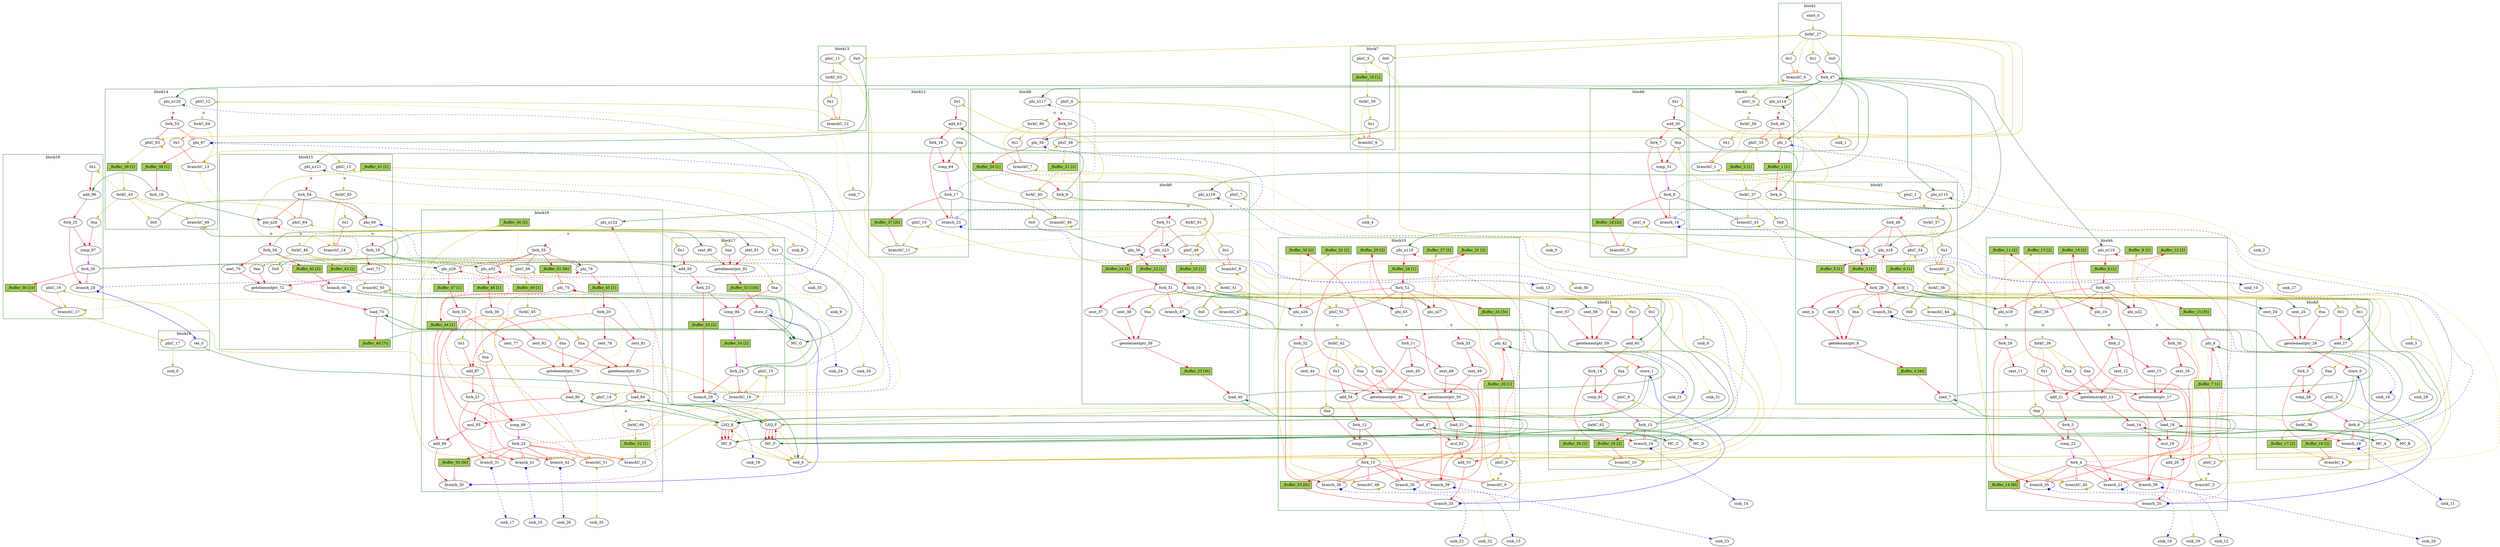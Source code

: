 // Number of blocks: 400
// Number of channels: 671
Digraph G {

  // Blocks
subgraph cluster_1 {
color = "darkgreen"
label = "block1"
  cst_0 [type=Constant, in="in1:32", out="out1:32", bbID = 1, value="0x0", label="0x0",  shape=oval];
  start_0 [type=Entry, in="in1:0", out="out1:0", bbID = 1,  shape=oval];
  branchC_0 [type=Branch, in="in1:0 in2?:1", out="out1+:0 out2-:0", bbID = 1,  shape=oval];
  cst_39 [type=Constant, in="in1:32", out="out1:32", bbID = 1, value="0x1", label="0x1",  shape=oval];
  cst_51 [type=Constant, in="in1:32", out="out1:32", bbID = 1, value="0x1", label="0x1",  shape=oval];
  forkC_27 [type=Fork, in="in1:0", out="out1:0 out2:0 out3:0 out4:0 out5:0 out6:0 out7:0 out8:0 out9:0", bbID = 1,  shape=oval];
  fork_47 [type=Fork, in="in1:32", out="out1:32 out2:32 out3:32 out4:32 out5:32 out6:32 out7:32 out8:32 out9:32", bbID = 1,  shape=oval];
}
subgraph cluster_2 {
color = "darkgreen"
label = "block2"
  phi_1 [type=Mux, in="in1?:1 in2:32 in3:32", out="out1:32", delay=0.366, bbID = 2,  shape=oval];
  cst_1 [type=Constant, in="in1:32", out="out1:32", bbID = 2, value="0x0", label="0x0",  shape=oval];
  phiC_0 [type=Merge, in="in1:0 in2:0", out="out1:0", delay=0.166, bbID = 2,  shape=oval];
  branchC_1 [type=Branch, in="in1:0 in2?:1", out="out1+:0 out2-:0", bbID = 2,  shape=oval];
  cst_40 [type=Constant, in="in1:32", out="out1:32", bbID = 2, value="0x1", label="0x1",  shape=oval];
  phiC_33 [type=Mux, in="in1?:1 in2:0 in3:0", out="out1:0", delay=0.166, bbID = 2,  shape=oval];
  phi_n114 [type=Merge, in="in1:32 in2:32*i", out="out1:32", delay=0.366, bbID = 2,  shape=oval];
  branchC_43 [type=Branch, in="in1:0 in2?:1*i", out="out1+:0 out2-:0", bbID = 2,  shape=oval];
  fork_0 [type=Fork, in="in1:32", out="out1:32 out2:32", bbID = 2,  shape=oval];
  forkC_37 [type=Fork, in="in1:0", out="out1:0 out2:0 out3:0 out4:0 out5:0", bbID = 2,  shape=oval];
  fork_46 [type=Fork, in="in1:32", out="out1:32 out2:32", bbID = 2,  shape=oval];
  forkC_56 [type=Fork, in="in1:0", out="out1:0 out2:0", bbID = 2,  shape=oval];
  _Buffer_1 [type=Buffer, in="in1:32", out="out1:32", bbID = 2, slots=1, transparent=false, label="_Buffer_1 [1]",  shape=box, style=filled, fillcolor=darkolivegreen3, height = 0.4];
  _Buffer_2 [type=Buffer, in="in1:0", out="out1:0", bbID = 2, slots=1, transparent=false, label="_Buffer_2 [1]",  shape=box, style=filled, fillcolor=darkolivegreen3, height = 0.4];
}
subgraph cluster_3 {
color = "darkgreen"
label = "block3"
  phi_3 [type=Mux, in="in1?:1 in2:32 in3:32", out="out1:32", delay=0.366, bbID = 3,  shape=oval];
  zext_4 [type=Operator, in="in1:32", out="out1:32", op = "zext_op", bbID = 3,  shape=oval];
  zext_5 [type=Operator, in="in1:32", out="out1:32", op = "zext_op", bbID = 3,  shape=oval];
  getelementptr_6 [type=Operator, in="in1:32 in2:32 in3:32", out="out1:32", op = "getelementptr_op", delay=2.966, constants=1, bbID = 3,  shape=oval];
  load_7 [type=Operator, in="in1:32 in2:32", out="out1:32 out2:32", op = "mc_load_op", latency=2, bbID = 3, portID = 0, offset = 0,  shape=oval];
  cst_2 [type=Constant, in="in1:32", out="out1:32", bbID = 3, value="0x0", label="0x0",  shape=oval];
  cst_27 [type=Constant, in="in1:32", out="out1:32", bbID = 3, value="0xa", label="0xa",  shape=oval];
  phiC_1 [type=Merge, in="in1:0 in2:0", out="out1:0", delay=0.166, bbID = 3,  shape=oval];
  branchC_2 [type=Branch, in="in1:0 in2?:1", out="out1+:0 out2-:0", bbID = 3,  shape=oval];
  cst_41 [type=Constant, in="in1:32", out="out1:32", bbID = 3, value="0x1", label="0x1",  shape=oval];
  phi_n18 [type=Mux, in="in1?:1 in2:32 in3:32", out="out1:32", delay=0.366, bbID = 3,  shape=oval];
  phiC_34 [type=Mux, in="in1?:1 in2:0 in3:0", out="out1:0", delay=0.166, bbID = 3,  shape=oval];
  phi_n115 [type=Merge, in="in1:32 in2:32*i", out="out1:32", delay=0.366, bbID = 3,  shape=oval];
  branch_34 [type=Branch, in="in1:32 in2?:1*i", out="out1+:32 out2-:32", bbID = 3,  shape=oval];
  branchC_44 [type=Branch, in="in1:0 in2?:1*i", out="out1+:0 out2-:0", bbID = 3,  shape=oval];
  fork_1 [type=Fork, in="in1:32", out="out1:32 out2:32 out3:32 out4:32", bbID = 3,  shape=oval];
  fork_28 [type=Fork, in="in1:32", out="out1:32 out2:32 out3:32 out4:32", bbID = 3,  shape=oval];
  forkC_38 [type=Fork, in="in1:0", out="out1:0 out2:0 out3:0 out4:0 out5:0 out6:0 out7:0 out8:0", bbID = 3,  shape=oval];
  fork_48 [type=Fork, in="in1:32", out="out1:32 out2:32 out3:32", bbID = 3,  shape=oval];
  forkC_57 [type=Fork, in="in1:0", out="out1:0 out2:0", bbID = 3,  shape=oval];
  _Buffer_3 [type=Buffer, in="in1:32", out="out1:32", bbID = 3, slots=1, transparent=false, label="_Buffer_3 [1]",  shape=box, style=filled, fillcolor=darkolivegreen3, height = 0.4];
  _Buffer_4 [type=Buffer, in="in1:32", out="out1:32", bbID = 3, slots=4, transparent=true, label="_Buffer_4 [4t]",  shape=box, style=filled, fillcolor=darkolivegreen3, height = 0.4];
  _Buffer_5 [type=Buffer, in="in1:32", out="out1:32", bbID = 3, slots=1, transparent=false, label="_Buffer_5 [1]",  shape=box, style=filled, fillcolor=darkolivegreen3, height = 0.4];
  _Buffer_6 [type=Buffer, in="in1:0", out="out1:0", bbID = 3, slots=1, transparent=false, label="_Buffer_6 [1]",  shape=box, style=filled, fillcolor=darkolivegreen3, height = 0.4];
}
subgraph cluster_4 {
color = "darkgreen"
label = "block4"
  phi_9 [type=Mux, in="in1?:1 in2:32 in3:32", out="out1:32", delay=0.366, bbID = 4, retimingDiff=6,  shape=oval];
  phi_10 [type=Mux, in="in1?:1 in2:32 in3:32", out="out1:32", delay=0.366, bbID = 4, retimingDiff=1,  shape=oval];
  zext_11 [type=Operator, in="in1:32", out="out1:32", op = "zext_op", bbID = 4, retimingDiff=1,  shape=oval];
  zext_12 [type=Operator, in="in1:32", out="out1:32", op = "zext_op", bbID = 4, retimingDiff=1,  shape=oval];
  getelementptr_13 [type=Operator, in="in1:32 in2:32 in3:32", out="out1:32", op = "getelementptr_op", delay=2.966, constants=1, bbID = 4, retimingDiff=1,  shape=oval];
  load_14 [type=Operator, in="in1:32 in2:32", out="out1:32 out2:32", op = "mc_load_op", latency=2, bbID = 4, portID = 0, offset = 0, retimingDiff=2,  shape=oval];
  zext_15 [type=Operator, in="in1:32", out="out1:32", op = "zext_op", bbID = 4, retimingDiff=1,  shape=oval];
  zext_16 [type=Operator, in="in1:32", out="out1:32", op = "zext_op", bbID = 4, retimingDiff=1,  shape=oval];
  getelementptr_17 [type=Operator, in="in1:32 in2:32 in3:32", out="out1:32", op = "getelementptr_op", delay=2.966, constants=1, bbID = 4, retimingDiff=1,  shape=oval];
  load_18 [type=Operator, in="in1:32 in2:32", out="out1:32 out2:32", op = "mc_load_op", latency=2, bbID = 4, portID = 0, offset = 0, retimingDiff=2,  shape=oval];
  mul_19 [type=Operator, in="in1:32 in2:32", out="out1:32", op = "mul_op", latency=4, bbID = 4, retimingDiff=4,  shape=oval];
  add_20 [type=Operator, in="in1:32 in2:32", out="out1:32", op = "add_op", delay=1.693, bbID = 4, retimingDiff=7,  shape=oval];
  cst_3 [type=Constant, in="in1:32", out="out1:32", bbID = 4, value="0x1", label="0x1", retimingDiff=1,  shape=oval];
  add_21 [type=Operator, in="in1:32 in2:32", out="out1:32", op = "add_op", delay=1.693, bbID = 4, retimingDiff=1,  shape=oval];
  cst_4 [type=Constant, in="in1:32", out="out1:32", bbID = 4, value="0xa", label="0xa", retimingDiff=1,  shape=oval];
  icmp_22 [type=Operator, in="in1:32 in2:32", out="out1:1", op = "icmp_ult_op", delay=1.53, bbID = 4, retimingDiff=1,  shape=oval];
  cst_28 [type=Constant, in="in1:32", out="out1:32", bbID = 4, value="0xa", label="0xa", retimingDiff=1,  shape=oval];
  cst_29 [type=Constant, in="in1:32", out="out1:32", bbID = 4, value="0xa", label="0xa", retimingDiff=1,  shape=oval];
  phiC_2 [type=Merge, in="in1:0 in2:0", out="out1:0", delay=0.166, bbID = 4, retimingDiff=1,  shape=oval];
  branchC_3 [type=Branch, in="in1:0 in2?:1", out="out1+:0 out2-:0", bbID = 4, retimingDiff=1,  shape=oval];
  phi_n19 [type=Mux, in="in1?:1 in2:32 in3:32", out="out1:32", delay=0.366, bbID = 4, retimingDiff=1,  shape=oval];
  phi_n22 [type=Mux, in="in1?:1 in2:32 in3:32", out="out1:32", delay=0.366, bbID = 4, retimingDiff=1,  shape=oval];
  phiC_36 [type=Mux, in="in1?:1 in2:0 in3:0", out="out1:0", delay=0.166, bbID = 4, retimingDiff=1,  shape=oval];
  branch_20 [type=Branch, in="in1:32 in2?:1*i", out="out1+:32 out2-:32", bbID = 4, retimingDiff=7,  shape=oval];
  phi_n116 [type=Merge, in="in1:32 in2:32*i", out="out1:32", delay=0.366, bbID = 4,  shape=oval];
  branch_21 [type=Branch, in="in1:32 in2?:1*i", out="out1+:32 out2-:32", bbID = 4, retimingDiff=1,  shape=oval];
  branch_35 [type=Branch, in="in1:32 in2?:1*i", out="out1+:32 out2-:32", bbID = 4, retimingDiff=1,  shape=oval];
  branch_36 [type=Branch, in="in1:32 in2?:1*i", out="out1+:32 out2-:32", bbID = 4, retimingDiff=1,  shape=oval];
  branchC_45 [type=Branch, in="in1:0 in2?:1*i", out="out1+:0 out2-:0", bbID = 4, retimingDiff=1,  shape=oval];
  fork_2 [type=Fork, in="in1:32", out="out1:32 out2:32 out3:32", bbID = 4, retimingDiff=1,  shape=oval];
  fork_3 [type=Fork, in="in1:32", out="out1:32 out2:32", bbID = 4, retimingDiff=1,  shape=oval];
  fork_4 [type=Fork, in="in1:32", out="out1:32 out2:32 out3:32 out4:32 out5:32 out6:32 out7:32", bbID = 4, retimingDiff=1,  shape=oval];
  fork_29 [type=Fork, in="in1:32", out="out1:32 out2:32", bbID = 4, retimingDiff=1,  shape=oval];
  fork_30 [type=Fork, in="in1:32", out="out1:32 out2:32", bbID = 4, retimingDiff=1,  shape=oval];
  forkC_39 [type=Fork, in="in1:0", out="out1:0 out2:0 out3:0 out4:0 out5:0", bbID = 4, retimingDiff=1,  shape=oval];
  fork_49 [type=Fork, in="in1:32", out="out1:32 out2:32 out3:32 out4:32 out5:32", bbID = 4, retimingDiff=1,  shape=oval];
  _Buffer_7 [type=Buffer, in="in1:32", out="out1:32", bbID = 4, slots=1, transparent=false, label="_Buffer_7 [1]",  shape=box, style=filled, fillcolor=darkolivegreen3, height = 0.4];
  _Buffer_8 [type=Buffer, in="in1:0", out="out1:0", bbID = 4, slots=2, transparent=false, label="_Buffer_8 [2]",  shape=box, style=filled, fillcolor=darkolivegreen3, height = 0.4];
  _Buffer_9 [type=Buffer, in="in1:32", out="out1:32", bbID = 4, slots=1, transparent=false, label="_Buffer_9 [1]",  shape=box, style=filled, fillcolor=darkolivegreen3, height = 0.4];
  _Buffer_10 [type=Buffer, in="in1:32", out="out1:32", bbID = 4, slots=2, transparent=false, label="_Buffer_10 [2]",  shape=box, style=filled, fillcolor=darkolivegreen3, height = 0.4];
  _Buffer_11 [type=Buffer, in="in1:32", out="out1:32", bbID = 4, slots=2, transparent=false, label="_Buffer_11 [2]",  shape=box, style=filled, fillcolor=darkolivegreen3, height = 0.4];
  _Buffer_12 [type=Buffer, in="in1:32", out="out1:32", bbID = 4, slots=2, transparent=false, label="_Buffer_12 [2]",  shape=box, style=filled, fillcolor=darkolivegreen3, height = 0.4];
  _Buffer_13 [type=Buffer, in="in1:0", out="out1:0", bbID = 4, slots=2, transparent=false, label="_Buffer_13 [2]",  shape=box, style=filled, fillcolor=darkolivegreen3, height = 0.4];
  _Buffer_14 [type=Buffer, in="in1:32", out="out1:32", bbID = 4, slots=6, transparent=true, label="_Buffer_14 [6t]",  shape=box, style=filled, fillcolor=darkolivegreen3, height = 0.4];
  _Buffer_15 [type=Buffer, in="in1:32", out="out1:32", bbID = 4, slots=5, transparent=true, label="_Buffer_15 [5t]",  shape=box, style=filled, fillcolor=darkolivegreen3, height = 0.4];
}
subgraph cluster_5 {
color = "darkgreen"
label = "block5"
  zext_24 [type=Operator, in="in1:32", out="out1:32", op = "zext_op", bbID = 5,  shape=oval];
  zext_25 [type=Operator, in="in1:32", out="out1:32", op = "zext_op", bbID = 5,  shape=oval];
  getelementptr_26 [type=Operator, in="in1:32 in2:32 in3:32", out="out1:32", op = "getelementptr_op", delay=2.966, constants=1, bbID = 5,  shape=oval];
  store_0 [type=Operator, in="in1:32 in2:32", out="out1:32 out2:32", op = "lsq_store_op", bbID = 5, portID = 0, offset = 0,  shape=oval];
  cst_5 [type=Constant, in="in1:32", out="out1:32", bbID = 5, value="0x1", label="0x1",  shape=oval];
  add_27 [type=Operator, in="in1:32 in2:32", out="out1:32", op = "add_op", delay=1.693, bbID = 5,  shape=oval];
  cst_6 [type=Constant, in="in1:32", out="out1:32", bbID = 5, value="0xa", label="0xa",  shape=oval];
  icmp_28 [type=Operator, in="in1:32 in2:32", out="out1:1", op = "icmp_ult_op", delay=1.53, bbID = 5,  shape=oval];
  cst_30 [type=Constant, in="in1:32", out="out1:32", bbID = 5, value="0xa", label="0xa",  shape=oval];
  phiC_3 [type=Merge, in="in1:0", out="out1:0", delay=0.166, bbID = 5,  shape=oval];
  branchC_4 [type=Branch, in="in1:0 in2?:1", out="out1+:0 out2-:0", bbID = 5,  shape=oval];
  cst_49 [type=Constant, in="in1:32", out="out1:32", bbID = 5, value="0x1", label="0x1",  shape=oval];
  branch_19 [type=Branch, in="in1:32 in2?:1*i", out="out1+:32 out2-:32", bbID = 5,  shape=oval];
  fork_5 [type=Fork, in="in1:32", out="out1:32 out2:32", bbID = 5,  shape=oval];
  fork_6 [type=Fork, in="in1:32", out="out1:32 out2:32 out3:32 out4:32 out5:32", bbID = 5,  shape=oval];
  forkC_58 [type=Fork, in="in1:0", out="out1:0 out2:0", bbID = 5,  shape=oval];
  _Buffer_16 [type=Buffer, in="in1:32", out="out1:32", bbID = 5, slots=2, transparent=false, label="_Buffer_16 [2]",  shape=box, style=filled, fillcolor=darkolivegreen3, height = 0.4];
  _Buffer_17 [type=Buffer, in="in1:0", out="out1:0", bbID = 5, slots=2, transparent=false, label="_Buffer_17 [2]",  shape=box, style=filled, fillcolor=darkolivegreen3, height = 0.4];
}
subgraph cluster_6 {
color = "darkgreen"
label = "block6"
  cst_7 [type=Constant, in="in1:32", out="out1:32", bbID = 6, value="0x1", label="0x1",  shape=oval];
  add_30 [type=Operator, in="in1:32 in2:32", out="out1:32", op = "add_op", delay=1.693, bbID = 6,  shape=oval];
  cst_8 [type=Constant, in="in1:32", out="out1:32", bbID = 6, value="0xa", label="0xa",  shape=oval];
  icmp_31 [type=Operator, in="in1:32 in2:32", out="out1:1", op = "icmp_ult_op", delay=1.53, bbID = 6,  shape=oval];
  phiC_4 [type=Merge, in="in1:0", out="out1:0", delay=0.166, bbID = 6,  shape=oval];
  branchC_5 [type=Branch, in="in1:0 in2?:1", out="out1+:0 out2-:0", bbID = 6,  shape=oval];
  branch_18 [type=Branch, in="in1:32 in2?:1*i", out="out1+:32 out2-:32", bbID = 6,  shape=oval];
  fork_7 [type=Fork, in="in1:32", out="out1:32 out2:32", bbID = 6,  shape=oval];
  fork_8 [type=Fork, in="in1:32", out="out1:32 out2:32 out3:32 out4:32", bbID = 6,  shape=oval];
  _Buffer_18 [type=Buffer, in="in1:32", out="out1:32", bbID = 6, slots=2, transparent=true, label="_Buffer_18 [2t]",  shape=box, style=filled, fillcolor=darkolivegreen3, height = 0.4];
}
subgraph cluster_7 {
color = "darkgreen"
label = "block7"
  cst_9 [type=Constant, in="in1:32", out="out1:32", bbID = 7, value="0x0", label="0x0",  shape=oval];
  phiC_5 [type=Merge, in="in1:0", out="out1:0", delay=0.166, bbID = 7,  shape=oval];
  branchC_6 [type=Branch, in="in1:0 in2?:1", out="out1+:0 out2-:0", bbID = 7,  shape=oval];
  cst_42 [type=Constant, in="in1:32", out="out1:32", bbID = 7, value="0x1", label="0x1",  shape=oval];
  forkC_59 [type=Fork, in="in1:0", out="out1:0 out2:0", bbID = 7,  shape=oval];
  _Buffer_19 [type=Buffer, in="in1:0", out="out1:0", bbID = 7, slots=1, transparent=false, label="_Buffer_19 [1]",  shape=box, style=filled, fillcolor=darkolivegreen3, height = 0.4];
}
subgraph cluster_8 {
color = "darkgreen"
label = "block8"
  phi_34 [type=Mux, in="in1?:1 in2:32 in3:32", out="out1:32", delay=0.366, bbID = 8,  shape=oval];
  cst_10 [type=Constant, in="in1:32", out="out1:32", bbID = 8, value="0x0", label="0x0",  shape=oval];
  phiC_6 [type=Merge, in="in1:0 in2:0", out="out1:0", delay=0.166, bbID = 8,  shape=oval];
  branchC_7 [type=Branch, in="in1:0 in2?:1", out="out1+:0 out2-:0", bbID = 8,  shape=oval];
  cst_43 [type=Constant, in="in1:32", out="out1:32", bbID = 8, value="0x1", label="0x1",  shape=oval];
  phiC_48 [type=Mux, in="in1?:1 in2:0 in3:0", out="out1:0", delay=0.166, bbID = 8,  shape=oval];
  phi_n117 [type=Merge, in="in1:32 in2:32*i", out="out1:32", delay=0.366, bbID = 8,  shape=oval];
  branchC_46 [type=Branch, in="in1:0 in2?:1*i", out="out1+:0 out2-:0", bbID = 8,  shape=oval];
  fork_9 [type=Fork, in="in1:32", out="out1:32 out2:32", bbID = 8,  shape=oval];
  forkC_40 [type=Fork, in="in1:0", out="out1:0 out2:0 out3:0 out4:0 out5:0", bbID = 8,  shape=oval];
  fork_50 [type=Fork, in="in1:32", out="out1:32 out2:32", bbID = 8,  shape=oval];
  forkC_60 [type=Fork, in="in1:0", out="out1:0 out2:0", bbID = 8,  shape=oval];
  _Buffer_20 [type=Buffer, in="in1:32", out="out1:32", bbID = 8, slots=1, transparent=false, label="_Buffer_20 [1]",  shape=box, style=filled, fillcolor=darkolivegreen3, height = 0.4];
  _Buffer_21 [type=Buffer, in="in1:0", out="out1:0", bbID = 8, slots=1, transparent=false, label="_Buffer_21 [1]",  shape=box, style=filled, fillcolor=darkolivegreen3, height = 0.4];
}
subgraph cluster_9 {
color = "darkgreen"
label = "block9"
  phi_36 [type=Mux, in="in1?:1 in2:32 in3:32", out="out1:32", delay=0.366, bbID = 9,  shape=oval];
  zext_37 [type=Operator, in="in1:32", out="out1:32", op = "zext_op", bbID = 9,  shape=oval];
  zext_38 [type=Operator, in="in1:32", out="out1:32", op = "zext_op", bbID = 9,  shape=oval];
  getelementptr_39 [type=Operator, in="in1:32 in2:32 in3:32", out="out1:32", op = "getelementptr_op", delay=2.966, constants=1, bbID = 9,  shape=oval];
  load_40 [type=Operator, in="in1:32 in2:32", out="out1:32 out2:32", op = "mc_load_op", latency=2, bbID = 9, portID = 0, offset = 0,  shape=oval];
  cst_11 [type=Constant, in="in1:32", out="out1:32", bbID = 9, value="0x0", label="0x0",  shape=oval];
  cst_31 [type=Constant, in="in1:32", out="out1:32", bbID = 9, value="0xa", label="0xa",  shape=oval];
  phiC_7 [type=Merge, in="in1:0 in2:0", out="out1:0", delay=0.166, bbID = 9,  shape=oval];
  branchC_8 [type=Branch, in="in1:0 in2?:1", out="out1+:0 out2-:0", bbID = 9,  shape=oval];
  cst_44 [type=Constant, in="in1:32", out="out1:32", bbID = 9, value="0x1", label="0x1",  shape=oval];
  phi_n23 [type=Mux, in="in1?:1 in2:32 in3:32", out="out1:32", delay=0.366, bbID = 9,  shape=oval];
  phiC_49 [type=Mux, in="in1?:1 in2:0 in3:0", out="out1:0", delay=0.166, bbID = 9,  shape=oval];
  phi_n118 [type=Merge, in="in1:32 in2:32*i", out="out1:32", delay=0.366, bbID = 9,  shape=oval];
  branch_37 [type=Branch, in="in1:32 in2?:1*i", out="out1+:32 out2-:32", bbID = 9,  shape=oval];
  branchC_47 [type=Branch, in="in1:0 in2?:1*i", out="out1+:0 out2-:0", bbID = 9,  shape=oval];
  fork_10 [type=Fork, in="in1:32", out="out1:32 out2:32 out3:32 out4:32", bbID = 9,  shape=oval];
  fork_31 [type=Fork, in="in1:32", out="out1:32 out2:32 out3:32 out4:32", bbID = 9,  shape=oval];
  forkC_41 [type=Fork, in="in1:0", out="out1:0 out2:0 out3:0 out4:0 out5:0 out6:0 out7:0 out8:0", bbID = 9,  shape=oval];
  fork_51 [type=Fork, in="in1:32", out="out1:32 out2:32 out3:32", bbID = 9,  shape=oval];
  forkC_61 [type=Fork, in="in1:0", out="out1:0 out2:0", bbID = 9,  shape=oval];
  _Buffer_22 [type=Buffer, in="in1:32", out="out1:32", bbID = 9, slots=1, transparent=false, label="_Buffer_22 [1]",  shape=box, style=filled, fillcolor=darkolivegreen3, height = 0.4];
  _Buffer_23 [type=Buffer, in="in1:32", out="out1:32", bbID = 9, slots=4, transparent=true, label="_Buffer_23 [4t]",  shape=box, style=filled, fillcolor=darkolivegreen3, height = 0.4];
  _Buffer_24 [type=Buffer, in="in1:32", out="out1:32", bbID = 9, slots=1, transparent=false, label="_Buffer_24 [1]",  shape=box, style=filled, fillcolor=darkolivegreen3, height = 0.4];
  _Buffer_25 [type=Buffer, in="in1:0", out="out1:0", bbID = 9, slots=1, transparent=false, label="_Buffer_25 [1]",  shape=box, style=filled, fillcolor=darkolivegreen3, height = 0.4];
}
subgraph cluster_10 {
color = "darkgreen"
label = "block10"
  phi_42 [type=Mux, in="in1?:1 in2:32 in3:32", out="out1:32", delay=0.366, bbID = 10,  shape=oval];
  phi_43 [type=Mux, in="in1?:1 in2:32 in3:32", out="out1:32", delay=0.366, bbID = 10,  shape=oval];
  zext_44 [type=Operator, in="in1:32", out="out1:32", op = "zext_op", bbID = 10,  shape=oval];
  zext_45 [type=Operator, in="in1:32", out="out1:32", op = "zext_op", bbID = 10,  shape=oval];
  getelementptr_46 [type=Operator, in="in1:32 in2:32 in3:32", out="out1:32", op = "getelementptr_op", delay=2.966, constants=1, bbID = 10,  shape=oval];
  load_47 [type=Operator, in="in1:32 in2:32", out="out1:32 out2:32", op = "mc_load_op", latency=2, bbID = 10, portID = 0, offset = 0,  shape=oval];
  zext_48 [type=Operator, in="in1:32", out="out1:32", op = "zext_op", bbID = 10,  shape=oval];
  zext_49 [type=Operator, in="in1:32", out="out1:32", op = "zext_op", bbID = 10,  shape=oval];
  getelementptr_50 [type=Operator, in="in1:32 in2:32 in3:32", out="out1:32", op = "getelementptr_op", delay=2.966, constants=1, bbID = 10,  shape=oval];
  load_51 [type=Operator, in="in1:32 in2:32", out="out1:32 out2:32", op = "mc_load_op", latency=2, bbID = 10, portID = 0, offset = 0,  shape=oval];
  mul_52 [type=Operator, in="in1:32 in2:32", out="out1:32", op = "mul_op", latency=4, bbID = 10,  shape=oval];
  add_53 [type=Operator, in="in1:32 in2:32", out="out1:32", op = "add_op", delay=1.693, bbID = 10,  shape=oval];
  cst_12 [type=Constant, in="in1:32", out="out1:32", bbID = 10, value="0x1", label="0x1",  shape=oval];
  add_54 [type=Operator, in="in1:32 in2:32", out="out1:32", op = "add_op", delay=1.693, bbID = 10,  shape=oval];
  cst_13 [type=Constant, in="in1:32", out="out1:32", bbID = 10, value="0xa", label="0xa",  shape=oval];
  icmp_55 [type=Operator, in="in1:32 in2:32", out="out1:1", op = "icmp_ult_op", delay=1.53, bbID = 10,  shape=oval];
  cst_32 [type=Constant, in="in1:32", out="out1:32", bbID = 10, value="0xa", label="0xa",  shape=oval];
  cst_33 [type=Constant, in="in1:32", out="out1:32", bbID = 10, value="0xa", label="0xa",  shape=oval];
  phiC_8 [type=Merge, in="in1:0 in2:0", out="out1:0", delay=0.166, bbID = 10,  shape=oval];
  branchC_9 [type=Branch, in="in1:0 in2?:1", out="out1+:0 out2-:0", bbID = 10,  shape=oval];
  phi_n24 [type=Mux, in="in1?:1 in2:32 in3:32", out="out1:32", delay=0.366, bbID = 10,  shape=oval];
  phi_n27 [type=Mux, in="in1?:1 in2:32 in3:32", out="out1:32", delay=0.366, bbID = 10,  shape=oval];
  phiC_51 [type=Mux, in="in1?:1 in2:0 in3:0", out="out1:0", delay=0.166, bbID = 10,  shape=oval];
  branch_25 [type=Branch, in="in1:32 in2?:1*i", out="out1+:32 out2-:32", bbID = 10,  shape=oval];
  phi_n119 [type=Merge, in="in1:32 in2:32*i", out="out1:32", delay=0.366, bbID = 10,  shape=oval];
  branch_26 [type=Branch, in="in1:32 in2?:1*i", out="out1+:32 out2-:32", bbID = 10,  shape=oval];
  branch_38 [type=Branch, in="in1:32 in2?:1*i", out="out1+:32 out2-:32", bbID = 10,  shape=oval];
  branch_39 [type=Branch, in="in1:32 in2?:1*i", out="out1+:32 out2-:32", bbID = 10,  shape=oval];
  branchC_48 [type=Branch, in="in1:0 in2?:1*i", out="out1+:0 out2-:0", bbID = 10,  shape=oval];
  fork_11 [type=Fork, in="in1:32", out="out1:32 out2:32 out3:32", bbID = 10,  shape=oval];
  fork_12 [type=Fork, in="in1:32", out="out1:32 out2:32", bbID = 10,  shape=oval];
  fork_13 [type=Fork, in="in1:32", out="out1:32 out2:32 out3:32 out4:32 out5:32 out6:32 out7:32", bbID = 10,  shape=oval];
  fork_32 [type=Fork, in="in1:32", out="out1:32 out2:32", bbID = 10,  shape=oval];
  fork_33 [type=Fork, in="in1:32", out="out1:32 out2:32", bbID = 10,  shape=oval];
  forkC_42 [type=Fork, in="in1:0", out="out1:0 out2:0 out3:0 out4:0 out5:0", bbID = 10,  shape=oval];
  fork_52 [type=Fork, in="in1:32", out="out1:32 out2:32 out3:32 out4:32 out5:32", bbID = 10,  shape=oval];
  _Buffer_26 [type=Buffer, in="in1:32", out="out1:32", bbID = 10, slots=1, transparent=false, label="_Buffer_26 [1]",  shape=box, style=filled, fillcolor=darkolivegreen3, height = 0.4];
  _Buffer_27 [type=Buffer, in="in1:0", out="out1:0", bbID = 10, slots=2, transparent=false, label="_Buffer_27 [2]",  shape=box, style=filled, fillcolor=darkolivegreen3, height = 0.4];
  _Buffer_28 [type=Buffer, in="in1:32", out="out1:32", bbID = 10, slots=1, transparent=false, label="_Buffer_28 [1]",  shape=box, style=filled, fillcolor=darkolivegreen3, height = 0.4];
  _Buffer_29 [type=Buffer, in="in1:32", out="out1:32", bbID = 10, slots=2, transparent=false, label="_Buffer_29 [2]",  shape=box, style=filled, fillcolor=darkolivegreen3, height = 0.4];
  _Buffer_30 [type=Buffer, in="in1:32", out="out1:32", bbID = 10, slots=2, transparent=false, label="_Buffer_30 [2]",  shape=box, style=filled, fillcolor=darkolivegreen3, height = 0.4];
  _Buffer_31 [type=Buffer, in="in1:32", out="out1:32", bbID = 10, slots=2, transparent=false, label="_Buffer_31 [2]",  shape=box, style=filled, fillcolor=darkolivegreen3, height = 0.4];
  _Buffer_32 [type=Buffer, in="in1:0", out="out1:0", bbID = 10, slots=2, transparent=false, label="_Buffer_32 [2]",  shape=box, style=filled, fillcolor=darkolivegreen3, height = 0.4];
  _Buffer_33 [type=Buffer, in="in1:32", out="out1:32", bbID = 10, slots=6, transparent=true, label="_Buffer_33 [6t]",  shape=box, style=filled, fillcolor=darkolivegreen3, height = 0.4];
  _Buffer_34 [type=Buffer, in="in1:32", out="out1:32", bbID = 10, slots=5, transparent=true, label="_Buffer_34 [5t]",  shape=box, style=filled, fillcolor=darkolivegreen3, height = 0.4];
}
subgraph cluster_11 {
color = "darkgreen"
label = "block11"
  zext_57 [type=Operator, in="in1:32", out="out1:32", op = "zext_op", bbID = 11,  shape=oval];
  zext_58 [type=Operator, in="in1:32", out="out1:32", op = "zext_op", bbID = 11,  shape=oval];
  getelementptr_59 [type=Operator, in="in1:32 in2:32 in3:32", out="out1:32", op = "getelementptr_op", delay=2.966, constants=1, bbID = 11,  shape=oval];
  store_1 [type=Operator, in="in1:32 in2:32", out="out1:32 out2:32", op = "lsq_store_op", bbID = 11, portID = 0, offset = 0,  shape=oval];
  cst_14 [type=Constant, in="in1:32", out="out1:32", bbID = 11, value="0x1", label="0x1",  shape=oval];
  add_60 [type=Operator, in="in1:32 in2:32", out="out1:32", op = "add_op", delay=1.693, bbID = 11,  shape=oval];
  cst_15 [type=Constant, in="in1:32", out="out1:32", bbID = 11, value="0xa", label="0xa",  shape=oval];
  icmp_61 [type=Operator, in="in1:32 in2:32", out="out1:1", op = "icmp_ult_op", delay=1.53, bbID = 11,  shape=oval];
  cst_34 [type=Constant, in="in1:32", out="out1:32", bbID = 11, value="0xa", label="0xa",  shape=oval];
  phiC_9 [type=Merge, in="in1:0", out="out1:0", delay=0.166, bbID = 11,  shape=oval];
  branchC_10 [type=Branch, in="in1:0 in2?:1", out="out1+:0 out2-:0", bbID = 11,  shape=oval];
  cst_50 [type=Constant, in="in1:32", out="out1:32", bbID = 11, value="0x1", label="0x1",  shape=oval];
  branch_24 [type=Branch, in="in1:32 in2?:1*i", out="out1+:32 out2-:32", bbID = 11,  shape=oval];
  fork_14 [type=Fork, in="in1:32", out="out1:32 out2:32", bbID = 11,  shape=oval];
  fork_15 [type=Fork, in="in1:32", out="out1:32 out2:32 out3:32 out4:32 out5:32", bbID = 11,  shape=oval];
  forkC_62 [type=Fork, in="in1:0", out="out1:0 out2:0", bbID = 11,  shape=oval];
  _Buffer_35 [type=Buffer, in="in1:32", out="out1:32", bbID = 11, slots=2, transparent=false, label="_Buffer_35 [2]",  shape=box, style=filled, fillcolor=darkolivegreen3, height = 0.4];
  _Buffer_36 [type=Buffer, in="in1:0", out="out1:0", bbID = 11, slots=2, transparent=false, label="_Buffer_36 [2]",  shape=box, style=filled, fillcolor=darkolivegreen3, height = 0.4];
}
subgraph cluster_12 {
color = "darkgreen"
label = "block12"
  cst_16 [type=Constant, in="in1:32", out="out1:32", bbID = 12, value="0x1", label="0x1",  shape=oval];
  add_63 [type=Operator, in="in1:32 in2:32", out="out1:32", op = "add_op", delay=1.693, bbID = 12,  shape=oval];
  cst_17 [type=Constant, in="in1:32", out="out1:32", bbID = 12, value="0xa", label="0xa",  shape=oval];
  icmp_64 [type=Operator, in="in1:32 in2:32", out="out1:1", op = "icmp_ult_op", delay=1.53, bbID = 12,  shape=oval];
  phiC_10 [type=Merge, in="in1:0", out="out1:0", delay=0.166, bbID = 12,  shape=oval];
  branchC_11 [type=Branch, in="in1:0 in2?:1", out="out1+:0 out2-:0", bbID = 12,  shape=oval];
  branch_23 [type=Branch, in="in1:32 in2?:1*i", out="out1+:32 out2-:32", bbID = 12,  shape=oval];
  fork_16 [type=Fork, in="in1:32", out="out1:32 out2:32", bbID = 12,  shape=oval];
  fork_17 [type=Fork, in="in1:32", out="out1:32 out2:32 out3:32 out4:32", bbID = 12,  shape=oval];
  _Buffer_37 [type=Buffer, in="in1:32", out="out1:32", bbID = 12, slots=2, transparent=true, label="_Buffer_37 [2t]",  shape=box, style=filled, fillcolor=darkolivegreen3, height = 0.4];
}
subgraph cluster_13 {
color = "darkgreen"
label = "block13"
  cst_18 [type=Constant, in="in1:32", out="out1:32", bbID = 13, value="0x0", label="0x0",  shape=oval];
  phiC_11 [type=Merge, in="in1:0", out="out1:0", delay=0.166, bbID = 13,  shape=oval];
  branchC_12 [type=Branch, in="in1:0 in2?:1", out="out1+:0 out2-:0", bbID = 13,  shape=oval];
  cst_45 [type=Constant, in="in1:32", out="out1:32", bbID = 13, value="0x1", label="0x1",  shape=oval];
  forkC_63 [type=Fork, in="in1:0", out="out1:0 out2:0", bbID = 13,  shape=oval];
}
subgraph cluster_14 {
color = "darkgreen"
label = "block14"
  phi_67 [type=Mux, in="in1?:1 in2:32 in3:32", out="out1:32", delay=0.366, bbID = 14,  shape=oval];
  cst_19 [type=Constant, in="in1:32", out="out1:32", bbID = 14, value="0x0", label="0x0",  shape=oval];
  phiC_12 [type=Merge, in="in1:0 in2:0", out="out1:0", delay=0.166, bbID = 14,  shape=oval];
  branchC_13 [type=Branch, in="in1:0 in2?:1", out="out1+:0 out2-:0", bbID = 14,  shape=oval];
  cst_46 [type=Constant, in="in1:32", out="out1:32", bbID = 14, value="0x1", label="0x1",  shape=oval];
  phiC_63 [type=Mux, in="in1?:1 in2:0 in3:0", out="out1:0", delay=0.166, bbID = 14,  shape=oval];
  phi_n120 [type=Merge, in="in1:32 in2:32*i", out="out1:32", delay=0.366, bbID = 14,  shape=oval];
  branchC_49 [type=Branch, in="in1:0 in2?:1*i", out="out1+:0 out2-:0", bbID = 14,  shape=oval];
  fork_18 [type=Fork, in="in1:32", out="out1:32 out2:32", bbID = 14,  shape=oval];
  forkC_43 [type=Fork, in="in1:0", out="out1:0 out2:0 out3:0 out4:0 out5:0", bbID = 14,  shape=oval];
  fork_53 [type=Fork, in="in1:32", out="out1:32 out2:32", bbID = 14,  shape=oval];
  forkC_64 [type=Fork, in="in1:0", out="out1:0 out2:0", bbID = 14,  shape=oval];
  _Buffer_38 [type=Buffer, in="in1:32", out="out1:32", bbID = 14, slots=1, transparent=false, label="_Buffer_38 [1]",  shape=box, style=filled, fillcolor=darkolivegreen3, height = 0.4];
  _Buffer_39 [type=Buffer, in="in1:0", out="out1:0", bbID = 14, slots=1, transparent=false, label="_Buffer_39 [1]",  shape=box, style=filled, fillcolor=darkolivegreen3, height = 0.4];
}
subgraph cluster_15 {
color = "darkgreen"
label = "block15"
  phi_69 [type=Mux, in="in1?:1 in2:32 in3:32", out="out1:32", delay=0.366, bbID = 15,  shape=oval];
  zext_70 [type=Operator, in="in1:32", out="out1:32", op = "zext_op", bbID = 15,  shape=oval];
  zext_71 [type=Operator, in="in1:32", out="out1:32", op = "zext_op", bbID = 15,  shape=oval];
  getelementptr_72 [type=Operator, in="in1:32 in2:32 in3:32", out="out1:32", op = "getelementptr_op", delay=2.966, constants=1, bbID = 15,  shape=oval];
  load_73 [type=Operator, in="in1:32 in2:32", out="out1:32 out2:32", op = "mc_load_op", latency=2, bbID = 15, portID = 0, offset = 0,  shape=oval];
  cst_20 [type=Constant, in="in1:32", out="out1:32", bbID = 15, value="0x0", label="0x0",  shape=oval];
  cst_35 [type=Constant, in="in1:32", out="out1:32", bbID = 15, value="0xa", label="0xa",  shape=oval];
  phiC_13 [type=Merge, in="in1:0 in2:0", out="out1:0", delay=0.166, bbID = 15,  shape=oval];
  branchC_14 [type=Branch, in="in1:0 in2?:1", out="out1+:0 out2-:0", bbID = 15,  shape=oval];
  cst_47 [type=Constant, in="in1:32", out="out1:32", bbID = 15, value="0x1", label="0x1",  shape=oval];
  phi_n28 [type=Mux, in="in1?:1 in2:32 in3:32", out="out1:32", delay=0.366, bbID = 15,  shape=oval];
  phiC_64 [type=Mux, in="in1?:1 in2:0 in3:0", out="out1:0", delay=0.166, bbID = 15,  shape=oval];
  phi_n121 [type=Merge, in="in1:32 in2:32*i", out="out1:32", delay=0.366, bbID = 15,  shape=oval];
  branch_40 [type=Branch, in="in1:32 in2?:1*i", out="out1+:32 out2-:32", bbID = 15,  shape=oval];
  branchC_50 [type=Branch, in="in1:0 in2?:1*i", out="out1+:0 out2-:0", bbID = 15,  shape=oval];
  fork_19 [type=Fork, in="in1:32", out="out1:32 out2:32 out3:32 out4:32", bbID = 15,  shape=oval];
  fork_34 [type=Fork, in="in1:32", out="out1:32 out2:32 out3:32 out4:32", bbID = 15,  shape=oval];
  forkC_44 [type=Fork, in="in1:0", out="out1:0 out2:0 out3:0 out4:0 out5:0 out6:0 out7:0 out8:0", bbID = 15,  shape=oval];
  fork_54 [type=Fork, in="in1:32", out="out1:32 out2:32 out3:32", bbID = 15,  shape=oval];
  forkC_65 [type=Fork, in="in1:0", out="out1:0 out2:0", bbID = 15,  shape=oval];
  _Buffer_40 [type=Buffer, in="in1:32", out="out1:32", bbID = 15, slots=7, transparent=true, label="_Buffer_40 [7t]",  shape=box, style=filled, fillcolor=darkolivegreen3, height = 0.4];
  _Buffer_41 [type=Buffer, in="in1:0", out="out1:0", bbID = 15, slots=2, transparent=false, label="_Buffer_41 [2]",  shape=box, style=filled, fillcolor=darkolivegreen3, height = 0.4];
  _Buffer_42 [type=Buffer, in="in1:32", out="out1:32", bbID = 15, slots=2, transparent=false, label="_Buffer_42 [2]",  shape=box, style=filled, fillcolor=darkolivegreen3, height = 0.4];
  _Buffer_43 [type=Buffer, in="in1:0", out="out1:0", bbID = 15, slots=2, transparent=false, label="_Buffer_43 [2]",  shape=box, style=filled, fillcolor=darkolivegreen3, height = 0.4];
}
subgraph cluster_16 {
color = "darkgreen"
label = "block16"
  phi_75 [type=Mux, in="in1?:1 in2:32 in3:32", out="out1:32", delay=0.366, bbID = 16,  shape=oval];
  phi_76 [type=Mux, in="in1?:1 in2:32 in3:32", out="out1:32", delay=0.366, bbID = 16,  shape=oval];
  zext_77 [type=Operator, in="in1:32", out="out1:32", op = "zext_op", bbID = 16,  shape=oval];
  zext_78 [type=Operator, in="in1:32", out="out1:32", op = "zext_op", bbID = 16,  shape=oval];
  getelementptr_79 [type=Operator, in="in1:32 in2:32 in3:32", out="out1:32", op = "getelementptr_op", delay=2.966, constants=1, bbID = 16,  shape=oval];
  load_80 [type=Operator, in="in1:32 in2:32", out="out1:32 out2:32", op = "lsq_load_op", latency=5, bbID = 16, portID = 0, offset = 0,  shape=oval];
  zext_81 [type=Operator, in="in1:32", out="out1:32", op = "zext_op", bbID = 16,  shape=oval];
  zext_82 [type=Operator, in="in1:32", out="out1:32", op = "zext_op", bbID = 16,  shape=oval];
  getelementptr_83 [type=Operator, in="in1:32 in2:32 in3:32", out="out1:32", op = "getelementptr_op", delay=2.966, constants=1, bbID = 16,  shape=oval];
  load_84 [type=Operator, in="in1:32 in2:32", out="out1:32 out2:32", op = "lsq_load_op", latency=5, bbID = 16, portID = 0, offset = 0,  shape=oval];
  mul_85 [type=Operator, in="in1:32 in2:32", out="out1:32", op = "mul_op", latency=4, bbID = 16,  shape=oval];
  add_86 [type=Operator, in="in1:32 in2:32", out="out1:32", op = "add_op", delay=1.693, bbID = 16,  shape=oval];
  cst_21 [type=Constant, in="in1:32", out="out1:32", bbID = 16, value="0x1", label="0x1",  shape=oval];
  add_87 [type=Operator, in="in1:32 in2:32", out="out1:32", op = "add_op", delay=1.693, bbID = 16,  shape=oval];
  cst_22 [type=Constant, in="in1:32", out="out1:32", bbID = 16, value="0xa", label="0xa",  shape=oval];
  icmp_88 [type=Operator, in="in1:32 in2:32", out="out1:1", op = "icmp_ult_op", delay=1.53, bbID = 16,  shape=oval];
  cst_36 [type=Constant, in="in1:32", out="out1:32", bbID = 16, value="0xa", label="0xa",  shape=oval];
  cst_37 [type=Constant, in="in1:32", out="out1:32", bbID = 16, value="0xa", label="0xa",  shape=oval];
  phiC_14 [type=Merge, in="in1:0 in2:0", out="out1:0", delay=0.166, bbID = 16,  shape=oval];
  branchC_15 [type=Branch, in="in1:0 in2?:1", out="out1+:0 out2-:0", bbID = 16,  shape=oval];
  phi_n29 [type=Mux, in="in1?:1 in2:32 in3:32", out="out1:32", delay=0.366, bbID = 16,  shape=oval];
  phi_n32 [type=Mux, in="in1?:1 in2:32 in3:32", out="out1:32", delay=0.366, bbID = 16,  shape=oval];
  phiC_66 [type=Mux, in="in1?:1 in2:0 in3:0", out="out1:0", delay=0.166, bbID = 16,  shape=oval];
  branch_30 [type=Branch, in="in1:32 in2?:1*i", out="out1+:32 out2-:32", bbID = 16,  shape=oval];
  phi_n122 [type=Merge, in="in1:32 in2:32*i", out="out1:32", delay=0.366, bbID = 16,  shape=oval];
  branch_31 [type=Branch, in="in1:32 in2?:1*i", out="out1+:32 out2-:32", bbID = 16,  shape=oval];
  branch_41 [type=Branch, in="in1:32 in2?:1*i", out="out1+:32 out2-:32", bbID = 16,  shape=oval];
  branch_42 [type=Branch, in="in1:32 in2?:1*i", out="out1+:32 out2-:32", bbID = 16,  shape=oval];
  branchC_51 [type=Branch, in="in1:0 in2?:1*i", out="out1+:0 out2-:0", bbID = 16,  shape=oval];
  fork_20 [type=Fork, in="in1:32", out="out1:32 out2:32 out3:32", bbID = 16,  shape=oval];
  fork_21 [type=Fork, in="in1:32", out="out1:32 out2:32", bbID = 16,  shape=oval];
  fork_22 [type=Fork, in="in1:32", out="out1:32 out2:32 out3:32 out4:32 out5:32 out6:32 out7:32", bbID = 16,  shape=oval];
  fork_35 [type=Fork, in="in1:32", out="out1:32 out2:32", bbID = 16,  shape=oval];
  fork_36 [type=Fork, in="in1:32", out="out1:32 out2:32", bbID = 16,  shape=oval];
  forkC_45 [type=Fork, in="in1:0", out="out1:0 out2:0 out3:0 out4:0 out5:0", bbID = 16,  shape=oval];
  fork_55 [type=Fork, in="in1:32", out="out1:32 out2:32 out3:32 out4:32 out5:32", bbID = 16,  shape=oval];
  forkC_66 [type=Fork, in="in1:0", out="out1:0 out2:0 out3:0", bbID = 16,  shape=oval];
  _Buffer_44 [type=Buffer, in="in1:32", out="out1:32", bbID = 16, slots=1, transparent=false, label="_Buffer_44 [1]",  shape=box, style=filled, fillcolor=darkolivegreen3, height = 0.4];
  _Buffer_45 [type=Buffer, in="in1:32", out="out1:32", bbID = 16, slots=1, transparent=false, label="_Buffer_45 [1]",  shape=box, style=filled, fillcolor=darkolivegreen3, height = 0.4];
  _Buffer_46 [type=Buffer, in="in1:0", out="out1:0", bbID = 16, slots=2, transparent=false, label="_Buffer_46 [2]",  shape=box, style=filled, fillcolor=darkolivegreen3, height = 0.4];
  _Buffer_47 [type=Buffer, in="in1:32", out="out1:32", bbID = 16, slots=1, transparent=false, label="_Buffer_47 [1]",  shape=box, style=filled, fillcolor=darkolivegreen3, height = 0.4];
  _Buffer_48 [type=Buffer, in="in1:32", out="out1:32", bbID = 16, slots=1, transparent=false, label="_Buffer_48 [1]",  shape=box, style=filled, fillcolor=darkolivegreen3, height = 0.4];
  _Buffer_49 [type=Buffer, in="in1:0", out="out1:0", bbID = 16, slots=1, transparent=false, label="_Buffer_49 [1]",  shape=box, style=filled, fillcolor=darkolivegreen3, height = 0.4];
  _Buffer_50 [type=Buffer, in="in1:32", out="out1:32", bbID = 16, slots=9, transparent=true, label="_Buffer_50 [9t]",  shape=box, style=filled, fillcolor=darkolivegreen3, height = 0.4];
  _Buffer_51 [type=Buffer, in="in1:32", out="out1:32", bbID = 16, slots=9, transparent=true, label="_Buffer_51 [9t]",  shape=box, style=filled, fillcolor=darkolivegreen3, height = 0.4];
  _Buffer_52 [type=Buffer, in="in1:0", out="out1:0", bbID = 16, slots=1, transparent=false, label="_Buffer_52 [1]",  shape=box, style=filled, fillcolor=darkolivegreen3, height = 0.4];
}
subgraph cluster_17 {
color = "darkgreen"
label = "block17"
  zext_90 [type=Operator, in="in1:32", out="out1:32", op = "zext_op", bbID = 17,  shape=oval];
  zext_91 [type=Operator, in="in1:32", out="out1:32", op = "zext_op", bbID = 17,  shape=oval];
  getelementptr_92 [type=Operator, in="in1:32 in2:32 in3:32", out="out1:32", op = "getelementptr_op", delay=2.966, constants=1, bbID = 17,  shape=oval];
  store_2 [type=Operator, in="in1:32 in2:32", out="out1:32 out2:32", op = "mc_store_op", bbID = 17, portID = 0, offset = 0,  shape=oval];
  cst_23 [type=Constant, in="in1:32", out="out1:32", bbID = 17, value="0x1", label="0x1",  shape=oval];
  add_93 [type=Operator, in="in1:32 in2:32", out="out1:32", op = "add_op", delay=1.693, bbID = 17,  shape=oval];
  cst_24 [type=Constant, in="in1:32", out="out1:32", bbID = 17, value="0xa", label="0xa",  shape=oval];
  icmp_94 [type=Operator, in="in1:32 in2:32", out="out1:1", op = "icmp_ult_op", delay=1.53, bbID = 17,  shape=oval];
  cst_38 [type=Constant, in="in1:32", out="out1:32", bbID = 17, value="0xa", label="0xa",  shape=oval];
  phiC_15 [type=Merge, in="in1:0", out="out1:0", delay=0.166, bbID = 17,  shape=oval];
  branchC_16 [type=Branch, in="in1:0 in2?:1", out="out1+:0 out2-:0", bbID = 17,  shape=oval];
  cst_48 [type=Constant, in="in1:32", out="out1:32", bbID = 17, value="0x1", label="0x1",  shape=oval];
  branch_29 [type=Branch, in="in1:32 in2?:1*i", out="out1+:32 out2-:32", bbID = 17,  shape=oval];
  fork_23 [type=Fork, in="in1:32", out="out1:32 out2:32", bbID = 17,  shape=oval];
  fork_24 [type=Fork, in="in1:32", out="out1:32 out2:32 out3:32 out4:32 out5:32", bbID = 17,  shape=oval];
  _Buffer_53 [type=Buffer, in="in1:32", out="out1:32", bbID = 17, slots=10, transparent=true, label="_Buffer_53 [10t]",  shape=box, style=filled, fillcolor=darkolivegreen3, height = 0.4];
  _Buffer_54 [type=Buffer, in="in1:1", out="out1:1", bbID = 17, slots=2, transparent=false, label="_Buffer_54 [2]",  shape=box, style=filled, fillcolor=darkolivegreen3, height = 0.4];
  _Buffer_55 [type=Buffer, in="in1:32", out="out1:32", bbID = 17, slots=2, transparent=false, label="_Buffer_55 [2]",  shape=box, style=filled, fillcolor=darkolivegreen3, height = 0.4];
}
subgraph cluster_18 {
color = "darkgreen"
label = "block18"
  cst_25 [type=Constant, in="in1:32", out="out1:32", bbID = 18, value="0x1", label="0x1",  shape=oval];
  add_96 [type=Operator, in="in1:32 in2:32", out="out1:32", op = "add_op", delay=1.693, bbID = 18,  shape=oval];
  cst_26 [type=Constant, in="in1:32", out="out1:32", bbID = 18, value="0xa", label="0xa",  shape=oval];
  icmp_97 [type=Operator, in="in1:32 in2:32", out="out1:1", op = "icmp_ult_op", delay=1.53, bbID = 18,  shape=oval];
  phiC_16 [type=Merge, in="in1:0", out="out1:0", delay=0.166, bbID = 18,  shape=oval];
  branchC_17 [type=Branch, in="in1:0 in2?:1", out="out1+:0 out2-:0", bbID = 18,  shape=oval];
  branch_28 [type=Branch, in="in1:32 in2?:1*i", out="out1+:32 out2-:32", bbID = 18,  shape=oval];
  fork_25 [type=Fork, in="in1:32", out="out1:32 out2:32", bbID = 18,  shape=oval];
  fork_26 [type=Fork, in="in1:32", out="out1:32 out2:32 out3:32 out4:32", bbID = 18,  shape=oval];
  _Buffer_56 [type=Buffer, in="in1:32", out="out1:32", bbID = 18, slots=1, transparent=true, label="_Buffer_56 [1t]",  shape=box, style=filled, fillcolor=darkolivegreen3, height = 0.4];
}
subgraph cluster_19 {
color = "darkgreen"
label = "block19"
  ret_0 [type=Operator, in="in1:32", out="out1:32", op = "ret_op", bbID = 19,  shape=oval];
  phiC_17 [type=Merge, in="in1:0", out="out1:0", delay=0.166, bbID = 19,  shape=oval];
}
  sink_0 [type=Sink, in="in1:0", bbID = 0,  shape=oval];
  sink_1 [type=Sink, in="in1:0", bbID = 0,  shape=oval];
  sink_2 [type=Sink, in="in1:0", bbID = 0,  shape=oval];
  sink_3 [type=Sink, in="in1:0", bbID = 0,  shape=oval];
  sink_4 [type=Sink, in="in1:0", bbID = 0,  shape=oval];
  sink_5 [type=Sink, in="in1:0", bbID = 0,  shape=oval];
  sink_6 [type=Sink, in="in1:0", bbID = 0,  shape=oval];
  sink_7 [type=Sink, in="in1:0", bbID = 0,  shape=oval];
  sink_8 [type=Sink, in="in1:0", bbID = 0,  shape=oval];
  sink_9 [type=Sink, in="in1:0", bbID = 0,  shape=oval];
  LSQ_E [type=LSQ, in="in1:0*c0 in2:0*c1 in3:32*s0a in4:32*s0d in5:32*l0a in6:32*x0d", out="out1:32*l0d out2:0*e out3:32*x0a out4:32*y0a out5:32*y0d", bbID = 0, memory = "E", bbcount = 2, ldcount = 1, stcount = 1, fifoDepth = 16, numLoads = "{0; 1}", numStores = "{1; 0}", loadOffsets = "{{0;0;0;0;0;0;0;0;0;0;0;0;0;0;0;0};{0;0;0;0;0;0;0;0;0;0;0;0;0;0;0;0}}", storeOffsets = "{{0;0;0;0;0;0;0;0;0;0;0;0;0;0;0;0};{0;0;0;0;0;0;0;0;0;0;0;0;0;0;0;0}}", loadPorts = "{{0;0;0;0;0;0;0;0;0;0;0;0;0;0;0;0};{0;0;0;0;0;0;0;0;0;0;0;0;0;0;0;0}}", storePorts = "{{0;0;0;0;0;0;0;0;0;0;0;0;0;0;0;0};{0;0;0;0;0;0;0;0;0;0;0;0;0;0;0;0}}", ];
  LSQ_F [type=LSQ, in="in1:0*c0 in2:0*c1 in3:32*s0a in4:32*s0d in5:32*l0a in6:32*x0d", out="out1:32*l0d out2:0*e out3:32*x0a out4:32*y0a out5:32*y0d", bbID = 0, memory = "F", bbcount = 2, ldcount = 1, stcount = 1, fifoDepth = 16, numLoads = "{0; 1}", numStores = "{1; 0}", loadOffsets = "{{0;0;0;0;0;0;0;0;0;0;0;0;0;0;0;0};{0;0;0;0;0;0;0;0;0;0;0;0;0;0;0;0}}", storeOffsets = "{{0;0;0;0;0;0;0;0;0;0;0;0;0;0;0;0};{0;0;0;0;0;0;0;0;0;0;0;0;0;0;0;0}}", loadPorts = "{{0;0;0;0;0;0;0;0;0;0;0;0;0;0;0;0};{0;0;0;0;0;0;0;0;0;0;0;0;0;0;0;0}}", storePorts = "{{0;0;0;0;0;0;0;0;0;0;0;0;0;0;0;0};{0;0;0;0;0;0;0;0;0;0;0;0;0;0;0;0}}", ];
  MC_E [type=MC, in="in1:32*c0 in2:32*l0a in3:32*l1a in4:32*s0a in5:32*s0d", out="out1:32*l0d out2:32*l1d out3:0*e", bbID = 0, memory = "E", bbcount = 1, ldcount = 2, stcount = 1, ];
  MC_A [type=MC, in="in1:32*l0a", out="out1:32*l0d out2:0*e", bbID = 0, memory = "A", bbcount = 0, ldcount = 1, stcount = 0, ];
  MC_B [type=MC, in="in1:32*l0a", out="out1:32*l0d out2:0*e", bbID = 0, memory = "B", bbcount = 0, ldcount = 1, stcount = 0, ];
  MC_F [type=MC, in="in1:32*c0 in2:32*l0a in3:32*l1a in4:32*s0a in5:32*s0d", out="out1:32*l0d out2:32*l1d out3:0*e", bbID = 0, memory = "F", bbcount = 1, ldcount = 2, stcount = 1, ];
  MC_C [type=MC, in="in1:32*l0a", out="out1:32*l0d out2:0*e", bbID = 0, memory = "C", bbcount = 0, ldcount = 1, stcount = 0, ];
  MC_D [type=MC, in="in1:32*l0a", out="out1:32*l0d out2:0*e", bbID = 0, memory = "D", bbcount = 0, ldcount = 1, stcount = 0, ];
  MC_G [type=MC, in="in1:32*c0 in2:32*l0a in3:32*s0a in4:32*s0d", out="out1:32*l0d out2:0*e", bbID = 0, memory = "G", bbcount = 1, ldcount = 1, stcount = 1, ];
  sink_10 [type=Sink, in="in1:32", bbID = 0,  shape=oval];
  sink_11 [type=Sink, in="in1:32", bbID = 0,  shape=oval];
  sink_12 [type=Sink, in="in1:32", bbID = 0,  shape=oval];
  sink_13 [type=Sink, in="in1:32", bbID = 0,  shape=oval];
  sink_14 [type=Sink, in="in1:32", bbID = 0,  shape=oval];
  sink_15 [type=Sink, in="in1:32", bbID = 0,  shape=oval];
  sink_16 [type=Sink, in="in1:32", bbID = 0,  shape=oval];
  sink_17 [type=Sink, in="in1:32", bbID = 0,  shape=oval];
  sink_18 [type=Sink, in="in1:32", bbID = 0,  shape=oval];
  sink_19 [type=Sink, in="in1:32", bbID = 0,  shape=oval];
  sink_20 [type=Sink, in="in1:32", bbID = 0,  shape=oval];
  sink_21 [type=Sink, in="in1:32", bbID = 0,  shape=oval];
  sink_22 [type=Sink, in="in1:32", bbID = 0,  shape=oval];
  sink_23 [type=Sink, in="in1:32", bbID = 0,  shape=oval];
  sink_24 [type=Sink, in="in1:32", bbID = 0,  shape=oval];
  sink_25 [type=Sink, in="in1:32", bbID = 0,  shape=oval];
  sink_26 [type=Sink, in="in1:32", bbID = 0,  shape=oval];
  sink_27 [type=Sink, in="in1:0", bbID = 0,  shape=oval];
  sink_28 [type=Sink, in="in1:0", bbID = 0,  shape=oval];
  sink_29 [type=Sink, in="in1:0", bbID = 0,  shape=oval];
  sink_30 [type=Sink, in="in1:0", bbID = 0,  shape=oval];
  sink_31 [type=Sink, in="in1:0", bbID = 0,  shape=oval];
  sink_32 [type=Sink, in="in1:0", bbID = 0,  shape=oval];
  sink_33 [type=Sink, in="in1:0", bbID = 0,  shape=oval];
  sink_34 [type=Sink, in="in1:0", bbID = 0,  shape=oval];
  sink_35 [type=Sink, in="in1:0", bbID = 0,  shape=oval];
  end_0 [type=Exit, in="in1:0*e in2:0*e in3:0*e in4:0*e in5:0*e in6:0*e in7:0*e in8:0*e in9:0*e in10:32", out="out1:32", bbID = 0,  shape=oval];

  // Channels
  cst_0 -> phi_1 [from=out1, to=in3, arrowhead=normal, color=darkgreen];
  start_0 -> forkC_27 [from=out1, to=in1, arrowhead=normal, color=gold3];
  branchC_0 -> phiC_0 [from=out1, to=in1, dir=both, arrowtail=dot, arrowhead=normal, color=gold3];
  branchC_0 -> sink_1 [from=out2, to=in1, dir=both, arrowtail=odot, arrowhead=normal, color=gold3, style=dashed, minlen = 3];
  cst_39 -> branchC_0 [from=out1, to=in2, arrowhead=obox, color=red];
  cst_51 -> fork_47 [from=out1, to=in1, arrowhead=normal, color=red];
  forkC_27 -> cst_0 [from=out1, to=in1, arrowhead=normal, color=gold3];
  forkC_27 -> branchC_0 [from=out8, to=in1, arrowhead=normal, color=gold3];
  forkC_27 -> cst_39 [from=out9, to=in1, arrowhead=normal, color=gold3];
  forkC_27 -> cst_51 [from=out7, to=in1, arrowhead=normal, color=gold3];
  forkC_27 -> phiC_33 [from=out2, to=in3, arrowhead=normal, color=gold3];
  forkC_27 -> cst_9 [from=out3, to=in1, arrowhead=normal, color=gold3];
  forkC_27 -> phiC_48 [from=out4, to=in3, arrowhead=normal, color=gold3];
  forkC_27 -> cst_18 [from=out5, to=in1, arrowhead=normal, color=gold3];
  forkC_27 -> phiC_63 [from=out6, to=in3, arrowhead=normal, color=gold3];
  fork_47 -> phi_n114 [from=out1, to=in1, arrowhead=normal, color=darkgreen];
  fork_47 -> phi_n115 [from=out2, to=in1, arrowhead=normal, color=darkgreen];
  fork_47 -> phi_n116 [from=out3, to=in1, arrowhead=normal, color=darkgreen];
  fork_47 -> phi_n117 [from=out4, to=in1, arrowhead=normal, color=darkgreen];
  fork_47 -> phi_n118 [from=out5, to=in1, arrowhead=normal, color=darkgreen];
  fork_47 -> phi_n119 [from=out6, to=in1, arrowhead=normal, color=darkgreen];
  fork_47 -> phi_n120 [from=out7, to=in1, arrowhead=normal, color=darkgreen];
  fork_47 -> phi_n121 [from=out8, to=in1, arrowhead=normal, color=darkgreen];
  fork_47 -> phi_n122 [from=out9, to=in1, arrowhead=normal, color=darkgreen];
  phi_1 -> _Buffer_1 [from=out1, to=in1, arrowhead=normal, color=red];
  cst_1 -> phi_3 [from=out1, to=in3, arrowhead=normal, color=darkgreen];
  phiC_0 -> forkC_56 [from=out1, to=in1, arrowhead=normal, color=gold3, slots=1, style=dotted, label="o", transparent=true];
  branchC_1 -> phiC_1 [from=out1, to=in1, dir=both, arrowtail=dot, arrowhead=normal, color=gold3];
  branchC_1 -> sink_2 [from=out2, to=in1, dir=both, arrowtail=odot, arrowhead=normal, color=gold3, style=dashed, minlen = 3];
  cst_40 -> branchC_1 [from=out1, to=in2, arrowhead=obox, color=red];
  phiC_33 -> _Buffer_2 [from=out1, to=in1, arrowhead=normal, color=gold3];
  phi_n114 -> fork_46 [from=out1, to=in1, arrowhead=normal, color=red, slots=1, style=dotted, label="o", transparent=true];
  branchC_43 -> phiC_33 [from=out2, to=in2, dir=both, arrowtail=odot, arrowhead=normal, color=gold3, constraint=false, style=dashed, minlen = 3];
  branchC_43 -> sink_27 [from=out1, to=in1, dir=both, arrowtail=dot, arrowhead=normal, color=gold3, style=dashed, minlen = 3];
  fork_0 -> phi_n18 [from=out1, to=in3, arrowhead=normal, color=darkgreen];
  fork_0 -> add_30 [from=out2, to=in1, arrowhead=normal, color=darkgreen];
  forkC_37 -> cst_1 [from=out1, to=in1, arrowhead=normal, color=gold3];
  forkC_37 -> branchC_43 [from=out2, to=in1, arrowhead=normal, color=gold3];
  forkC_37 -> phiC_34 [from=out3, to=in3, arrowhead=normal, color=gold3];
  forkC_37 -> cst_7 [from=out4, to=in1, arrowhead=normal, color=gold3];
  forkC_37 -> cst_8 [from=out5, to=in1, arrowhead=normal, color=gold3];
  fork_46 -> phi_1 [from=out1, to=in1, arrowhead=obox, color=red];
  fork_46 -> phiC_33 [from=out2, to=in1, arrowhead=obox, color=red];
  forkC_56 -> branchC_1 [from=out1, to=in1, arrowhead=normal, color=gold3];
  forkC_56 -> cst_40 [from=out2, to=in1, arrowhead=normal, color=gold3];
  phi_3 -> _Buffer_3 [from=out1, to=in1, arrowhead=normal, color=red];
  zext_4 -> getelementptr_6 [from=out1, to=in1, arrowhead=normal, color=red];
  zext_5 -> getelementptr_6 [from=out1, to=in2, arrowhead=normal, color=red];
  getelementptr_6 -> _Buffer_4 [from=out1, to=in1, arrowhead=normal, color=red];
  load_7 -> phi_9 [from=out1, to=in3, arrowhead=normal, color=darkgreen];
  load_7 -> MC_E [from=out2, to=in2, arrowhead=normal, color=darkgreen];
  cst_2 -> phi_10 [from=out1, to=in3, arrowhead=normal, color=darkgreen];
  cst_27 -> getelementptr_6 [from=out1, to=in3, arrowhead=normal, color=red];
  phiC_1 -> forkC_57 [from=out1, to=in1, arrowhead=normal, color=gold3, slots=1, style=dotted, label="o", transparent=true];
  branchC_2 -> phiC_2 [from=out1, to=in1, dir=both, arrowtail=dot, arrowhead=normal, color=gold3];
  branchC_2 -> sink_3 [from=out2, to=in1, dir=both, arrowtail=odot, arrowhead=normal, color=gold3, style=dashed, minlen = 3];
  cst_41 -> branchC_2 [from=out1, to=in2, arrowhead=obox, color=red];
  phi_n18 -> _Buffer_5 [from=out1, to=in1, arrowhead=normal, color=red];
  phiC_34 -> _Buffer_6 [from=out1, to=in1, arrowhead=normal, color=gold3];
  phi_n115 -> fork_48 [from=out1, to=in1, arrowhead=normal, color=red, slots=1, style=dotted, label="o", transparent=true];
  branch_34 -> phi_n18 [from=out2, to=in2, dir=both, arrowtail=odot, arrowhead=normal, color=red, constraint=false, style=dashed, minlen = 3];
  branch_34 -> sink_18 [from=out1, to=in1, dir=both, arrowtail=dot, arrowhead=normal, color=blue, style=dashed, minlen = 3];
  branchC_44 -> phiC_34 [from=out2, to=in2, dir=both, arrowtail=odot, arrowhead=normal, color=gold3, constraint=false, style=dashed, minlen = 3];
  branchC_44 -> sink_28 [from=out1, to=in1, dir=both, arrowtail=dot, arrowhead=normal, color=gold3, style=dashed, minlen = 3];
  fork_1 -> zext_5 [from=out1, to=in1, arrowhead=normal, color=red];
  fork_1 -> phi_n22 [from=out2, to=in3, arrowhead=normal, color=darkgreen];
  fork_1 -> zext_25 [from=out3, to=in1, arrowhead=normal, color=darkgreen];
  fork_1 -> add_27 [from=out4, to=in1, arrowhead=normal, color=darkgreen];
  fork_28 -> zext_4 [from=out1, to=in1, arrowhead=normal, color=red];
  fork_28 -> branch_34 [from=out2, to=in1, arrowhead=normal, color=red];
  fork_28 -> phi_n19 [from=out3, to=in3, arrowhead=normal, color=darkgreen];
  fork_28 -> zext_24 [from=out4, to=in1, arrowhead=normal, color=darkgreen];
  forkC_38 -> cst_2 [from=out1, to=in1, arrowhead=normal, color=gold3];
  forkC_38 -> cst_27 [from=out6, to=in1, arrowhead=normal, color=gold3];
  forkC_38 -> branchC_44 [from=out2, to=in1, arrowhead=normal, color=gold3];
  forkC_38 -> phiC_36 [from=out3, to=in3, arrowhead=normal, color=gold3];
  forkC_38 -> cst_5 [from=out4, to=in1, arrowhead=normal, color=gold3];
  forkC_38 -> cst_6 [from=out5, to=in1, arrowhead=normal, color=gold3];
  forkC_38 -> cst_30 [from=out7, to=in1, arrowhead=normal, color=gold3];
  forkC_38 -> cst_49 [from=out8, to=in1, arrowhead=normal, color=gold3];
  fork_48 -> phi_3 [from=out1, to=in1, arrowhead=obox, color=red];
  fork_48 -> phi_n18 [from=out2, to=in1, arrowhead=obox, color=red];
  fork_48 -> phiC_34 [from=out3, to=in1, arrowhead=obox, color=red];
  forkC_57 -> branchC_2 [from=out1, to=in1, arrowhead=normal, color=gold3];
  forkC_57 -> cst_41 [from=out2, to=in1, arrowhead=normal, color=gold3];
  phi_9 -> _Buffer_7 [from=out1, to=in1, arrowhead=normal, color=red];
  phi_10 -> fork_2 [from=out1, to=in1, arrowhead=normal, color=red, slots=1, style=dotted, label="o", transparent=true];
  zext_11 -> getelementptr_13 [from=out1, to=in1, arrowhead=normal, color=red];
  zext_12 -> getelementptr_13 [from=out1, to=in2, arrowhead=normal, color=red];
  getelementptr_13 -> load_14 [from=out1, to=in2, arrowhead=normal, color=red];
  load_14 -> mul_19 [from=out1, to=in1, arrowhead=normal, color=red];
  load_14 -> MC_A [from=out2, to=in1, arrowhead=normal, color=darkgreen];
  zext_15 -> getelementptr_17 [from=out1, to=in1, arrowhead=normal, color=red];
  zext_16 -> getelementptr_17 [from=out1, to=in2, arrowhead=normal, color=red];
  getelementptr_17 -> load_18 [from=out1, to=in2, arrowhead=normal, color=red];
  load_18 -> mul_19 [from=out1, to=in2, arrowhead=normal, color=red];
  load_18 -> MC_B [from=out2, to=in1, arrowhead=normal, color=darkgreen];
  mul_19 -> add_20 [from=out1, to=in2, arrowhead=normal, color=red];
  add_20 -> branch_20 [from=out1, to=in1, arrowhead=normal, color=red];
  cst_3 -> add_21 [from=out1, to=in2, arrowhead=normal, color=red];
  add_21 -> fork_3 [from=out1, to=in1, arrowhead=normal, color=red];
  cst_4 -> icmp_22 [from=out1, to=in2, arrowhead=normal, color=red];
  icmp_22 -> fork_4 [from=out1, to=in1, arrowhead=normal, color=magenta];
  cst_28 -> getelementptr_13 [from=out1, to=in3, arrowhead=normal, color=red];
  cst_29 -> getelementptr_17 [from=out1, to=in3, arrowhead=normal, color=red];
  phiC_2 -> branchC_3 [from=out1, to=in1, arrowhead=normal, color=gold3, slots=1, style=dotted, label="o", transparent=true];
  branchC_3 -> _Buffer_8 [from=out1, to=in1, dir=both, arrowtail=dot, arrowhead=normal, color=gold3, constraint=false];
  branchC_3 -> phiC_3 [from=out2, to=in1, dir=both, arrowtail=odot, arrowhead=normal, color=gold3];
  phi_n19 -> fork_29 [from=out1, to=in1, arrowhead=normal, color=red, slots=1, style=dotted, label="o", transparent=true];
  phi_n22 -> fork_30 [from=out1, to=in1, arrowhead=normal, color=red, slots=1, style=dotted, label="o", transparent=true];
  phiC_36 -> forkC_39 [from=out1, to=in1, arrowhead=normal, color=gold3, slots=1, style=dotted, label="o", transparent=true];
  branch_20 -> phi_9 [from=out2, to=in2, dir=both, arrowtail=odot, arrowhead=normal, color=red, constraint=false, style=dashed, minlen = 3];
  branch_20 -> store_0 [from=out1, to=in1, dir=both, arrowtail=dot, arrowhead=normal, color=blue];
  phi_n116 -> _Buffer_9 [from=out1, to=in1, arrowhead=normal, color=red];
  branch_21 -> _Buffer_10 [from=out2, to=in1, dir=both, arrowtail=odot, arrowhead=normal, color=red, constraint=false];
  branch_21 -> sink_12 [from=out1, to=in1, dir=both, arrowtail=dot, arrowhead=normal, color=blue, style=dashed, minlen = 3];
  branch_35 -> _Buffer_11 [from=out2, to=in1, dir=both, arrowtail=odot, arrowhead=normal, color=red, constraint=false];
  branch_35 -> sink_19 [from=out1, to=in1, dir=both, arrowtail=dot, arrowhead=normal, color=blue, style=dashed, minlen = 3];
  branch_36 -> _Buffer_12 [from=out2, to=in1, dir=both, arrowtail=odot, arrowhead=normal, color=red, constraint=false];
  branch_36 -> sink_20 [from=out1, to=in1, dir=both, arrowtail=dot, arrowhead=normal, color=blue, style=dashed, minlen = 3];
  branchC_45 -> _Buffer_13 [from=out2, to=in1, dir=both, arrowtail=odot, arrowhead=normal, color=gold3, constraint=false];
  branchC_45 -> sink_29 [from=out1, to=in1, dir=both, arrowtail=dot, arrowhead=normal, color=gold3, style=dashed, minlen = 3];
  fork_2 -> zext_12 [from=out1, to=in1, arrowhead=normal, color=red];
  fork_2 -> zext_15 [from=out2, to=in1, arrowhead=normal, color=red];
  fork_2 -> add_21 [from=out3, to=in1, arrowhead=normal, color=red];
  fork_3 -> icmp_22 [from=out1, to=in1, arrowhead=normal, color=red];
  fork_3 -> branch_21 [from=out2, to=in1, arrowhead=normal, color=red];
  fork_4 -> branchC_3 [from=out7, to=in2, arrowhead=obox, color=red];
  fork_4 -> _Buffer_14 [from=out1, to=in1, arrowhead=normal, color=red];
  fork_4 -> phi_n116 [from=out2, to=in2, arrowhead=normal, color=red, constraint=false, style=dashed, minlen = 3];
  fork_4 -> branch_21 [from=out3, to=in2, arrowhead=obox, color=red];
  fork_4 -> branch_35 [from=out4, to=in2, arrowhead=obox, color=red];
  fork_4 -> branch_36 [from=out5, to=in2, arrowhead=obox, color=red];
  fork_4 -> branchC_45 [from=out6, to=in2, arrowhead=obox, color=red];
  fork_29 -> zext_11 [from=out1, to=in1, arrowhead=normal, color=red];
  fork_29 -> branch_35 [from=out2, to=in1, arrowhead=normal, color=red];
  fork_30 -> zext_16 [from=out1, to=in1, arrowhead=normal, color=red];
  fork_30 -> branch_36 [from=out2, to=in1, arrowhead=normal, color=red];
  forkC_39 -> cst_3 [from=out1, to=in1, arrowhead=normal, color=gold3];
  forkC_39 -> cst_4 [from=out3, to=in1, arrowhead=normal, color=gold3];
  forkC_39 -> cst_28 [from=out4, to=in1, arrowhead=normal, color=gold3];
  forkC_39 -> cst_29 [from=out5, to=in1, arrowhead=normal, color=gold3];
  forkC_39 -> branchC_45 [from=out2, to=in1, arrowhead=normal, color=gold3];
  fork_49 -> _Buffer_15 [from=out1, to=in1, arrowhead=normal, color=red];
  fork_49 -> phi_10 [from=out2, to=in1, arrowhead=obox, color=red];
  fork_49 -> phi_n19 [from=out3, to=in1, arrowhead=obox, color=red];
  fork_49 -> phi_n22 [from=out4, to=in1, arrowhead=obox, color=red];
  fork_49 -> phiC_36 [from=out5, to=in1, arrowhead=obox, color=red];
  zext_24 -> getelementptr_26 [from=out1, to=in1, arrowhead=normal, color=red];
  zext_25 -> getelementptr_26 [from=out1, to=in2, arrowhead=normal, color=red];
  getelementptr_26 -> store_0 [from=out1, to=in2, arrowhead=normal, color=red];
  store_0 -> LSQ_E [from=out2, to=in3, arrowhead=normal, color=darkgreen];
  store_0 -> LSQ_E [from=out1, to=in4, arrowhead=normal, color=darkgreen];
  cst_5 -> add_27 [from=out1, to=in2, arrowhead=normal, color=red];
  add_27 -> fork_5 [from=out1, to=in1, arrowhead=normal, color=red];
  cst_6 -> icmp_28 [from=out1, to=in2, arrowhead=normal, color=red];
  icmp_28 -> fork_6 [from=out1, to=in1, arrowhead=normal, color=magenta];
  cst_30 -> getelementptr_26 [from=out1, to=in3, arrowhead=normal, color=red];
  phiC_3 -> forkC_58 [from=out1, to=in1, arrowhead=normal, color=gold3];
  branchC_4 -> phiC_1 [from=out1, to=in2, dir=both, arrowtail=dot, arrowhead=normal, color=gold3, style=dashed, minlen = 3];
  branchC_4 -> phiC_4 [from=out2, to=in1, dir=both, arrowtail=odot, arrowhead=normal, color=gold3];
  cst_49 -> MC_E [from=out1, to=in1, arrowhead=normal, color=darkgreen];
  branch_19 -> phi_3 [from=out2, to=in2, dir=both, arrowtail=odot, arrowhead=normal, color=blue, style=dashed, minlen = 3];
  branch_19 -> sink_11 [from=out1, to=in1, dir=both, arrowtail=dot, arrowhead=normal, color=blue, style=dashed, minlen = 3];
  fork_5 -> icmp_28 [from=out1, to=in1, arrowhead=normal, color=red];
  fork_5 -> branch_19 [from=out2, to=in1, arrowhead=normal, color=red];
  fork_6 -> phi_n115 [from=out2, to=in2, arrowhead=normal, color=darkgreen, style=dashed, minlen = 3];
  fork_6 -> branch_34 [from=out3, to=in2, arrowhead=obox, color=darkgreen];
  fork_6 -> branchC_44 [from=out4, to=in2, arrowhead=obox, color=darkgreen];
  fork_6 -> _Buffer_16 [from=out5, to=in1, arrowhead=normal, color=red];
  fork_6 -> branch_19 [from=out1, to=in2, arrowhead=obox, color=red];
  forkC_58 -> _Buffer_17 [from=out1, to=in1, arrowhead=normal, color=gold3];
  forkC_58 -> LSQ_E [from=out2, to=in1, arrowhead=normal, color=gold3];
  cst_7 -> add_30 [from=out1, to=in2, arrowhead=normal, color=red];
  add_30 -> fork_7 [from=out1, to=in1, arrowhead=normal, color=red];
  cst_8 -> icmp_31 [from=out1, to=in2, arrowhead=normal, color=red];
  icmp_31 -> fork_8 [from=out1, to=in1, arrowhead=normal, color=magenta];
  phiC_4 -> branchC_5 [from=out1, to=in1, arrowhead=normal, color=gold3];
  branchC_5 -> phiC_0 [from=out1, to=in2, dir=both, arrowtail=dot, arrowhead=normal, color=gold3, style=dashed, minlen = 3];
  branchC_5 -> phiC_5 [from=out2, to=in1, dir=both, arrowtail=odot, arrowhead=normal, color=gold3];
  branch_18 -> phi_1 [from=out2, to=in2, dir=both, arrowtail=odot, arrowhead=normal, color=blue, style=dashed, minlen = 3];
  branch_18 -> sink_10 [from=out1, to=in1, dir=both, arrowtail=dot, arrowhead=normal, color=blue, style=dashed, minlen = 3];
  fork_7 -> icmp_31 [from=out1, to=in1, arrowhead=normal, color=red];
  fork_7 -> branch_18 [from=out2, to=in1, arrowhead=normal, color=red];
  fork_8 -> phi_n114 [from=out2, to=in2, arrowhead=normal, color=darkgreen, style=dashed, minlen = 3];
  fork_8 -> branchC_43 [from=out3, to=in2, arrowhead=obox, color=darkgreen];
  fork_8 -> _Buffer_18 [from=out4, to=in1, arrowhead=normal, color=red];
  fork_8 -> branch_18 [from=out1, to=in2, arrowhead=obox, color=red];
  cst_9 -> phi_34 [from=out1, to=in3, arrowhead=normal, color=darkgreen];
  phiC_5 -> _Buffer_19 [from=out1, to=in1, arrowhead=normal, color=gold3];
  branchC_6 -> phiC_6 [from=out1, to=in1, dir=both, arrowtail=dot, arrowhead=normal, color=gold3];
  branchC_6 -> sink_4 [from=out2, to=in1, dir=both, arrowtail=odot, arrowhead=normal, color=gold3, style=dashed, minlen = 3];
  cst_42 -> branchC_6 [from=out1, to=in2, arrowhead=obox, color=red];
  forkC_59 -> branchC_6 [from=out1, to=in1, arrowhead=normal, color=gold3];
  forkC_59 -> cst_42 [from=out2, to=in1, arrowhead=normal, color=gold3];
  phi_34 -> _Buffer_20 [from=out1, to=in1, arrowhead=normal, color=red];
  cst_10 -> phi_36 [from=out1, to=in3, arrowhead=normal, color=darkgreen];
  phiC_6 -> forkC_60 [from=out1, to=in1, arrowhead=normal, color=gold3, slots=1, style=dotted, label="o", transparent=true];
  branchC_7 -> phiC_7 [from=out1, to=in1, dir=both, arrowtail=dot, arrowhead=normal, color=gold3];
  branchC_7 -> sink_5 [from=out2, to=in1, dir=both, arrowtail=odot, arrowhead=normal, color=gold3, style=dashed, minlen = 3];
  cst_43 -> branchC_7 [from=out1, to=in2, arrowhead=obox, color=red];
  phiC_48 -> _Buffer_21 [from=out1, to=in1, arrowhead=normal, color=gold3];
  phi_n117 -> fork_50 [from=out1, to=in1, arrowhead=normal, color=red, slots=1, style=dotted, label="o", transparent=true];
  branchC_46 -> phiC_48 [from=out2, to=in2, dir=both, arrowtail=odot, arrowhead=normal, color=gold3, constraint=false, style=dashed, minlen = 3];
  branchC_46 -> sink_30 [from=out1, to=in1, dir=both, arrowtail=dot, arrowhead=normal, color=gold3, style=dashed, minlen = 3];
  fork_9 -> phi_n23 [from=out1, to=in3, arrowhead=normal, color=darkgreen];
  fork_9 -> add_63 [from=out2, to=in1, arrowhead=normal, color=darkgreen];
  forkC_40 -> cst_10 [from=out1, to=in1, arrowhead=normal, color=gold3];
  forkC_40 -> branchC_46 [from=out2, to=in1, arrowhead=normal, color=gold3];
  forkC_40 -> phiC_49 [from=out3, to=in3, arrowhead=normal, color=gold3];
  forkC_40 -> cst_16 [from=out4, to=in1, arrowhead=normal, color=gold3];
  forkC_40 -> cst_17 [from=out5, to=in1, arrowhead=normal, color=gold3];
  fork_50 -> phi_34 [from=out1, to=in1, arrowhead=obox, color=red];
  fork_50 -> phiC_48 [from=out2, to=in1, arrowhead=obox, color=red];
  forkC_60 -> branchC_7 [from=out1, to=in1, arrowhead=normal, color=gold3];
  forkC_60 -> cst_43 [from=out2, to=in1, arrowhead=normal, color=gold3];
  phi_36 -> _Buffer_22 [from=out1, to=in1, arrowhead=normal, color=red];
  zext_37 -> getelementptr_39 [from=out1, to=in1, arrowhead=normal, color=red];
  zext_38 -> getelementptr_39 [from=out1, to=in2, arrowhead=normal, color=red];
  getelementptr_39 -> _Buffer_23 [from=out1, to=in1, arrowhead=normal, color=red];
  load_40 -> phi_42 [from=out1, to=in3, arrowhead=normal, color=darkgreen];
  load_40 -> MC_F [from=out2, to=in2, arrowhead=normal, color=darkgreen];
  cst_11 -> phi_43 [from=out1, to=in3, arrowhead=normal, color=darkgreen];
  cst_31 -> getelementptr_39 [from=out1, to=in3, arrowhead=normal, color=red];
  phiC_7 -> forkC_61 [from=out1, to=in1, arrowhead=normal, color=gold3, slots=1, style=dotted, label="o", transparent=true];
  branchC_8 -> phiC_8 [from=out1, to=in1, dir=both, arrowtail=dot, arrowhead=normal, color=gold3];
  branchC_8 -> sink_6 [from=out2, to=in1, dir=both, arrowtail=odot, arrowhead=normal, color=gold3, style=dashed, minlen = 3];
  cst_44 -> branchC_8 [from=out1, to=in2, arrowhead=obox, color=red];
  phi_n23 -> _Buffer_24 [from=out1, to=in1, arrowhead=normal, color=red];
  phiC_49 -> _Buffer_25 [from=out1, to=in1, arrowhead=normal, color=gold3];
  phi_n118 -> fork_51 [from=out1, to=in1, arrowhead=normal, color=red, slots=1, style=dotted, label="o", transparent=true];
  branch_37 -> phi_n23 [from=out2, to=in2, dir=both, arrowtail=odot, arrowhead=normal, color=red, constraint=false, style=dashed, minlen = 3];
  branch_37 -> sink_21 [from=out1, to=in1, dir=both, arrowtail=dot, arrowhead=normal, color=blue, style=dashed, minlen = 3];
  branchC_47 -> phiC_49 [from=out2, to=in2, dir=both, arrowtail=odot, arrowhead=normal, color=gold3, constraint=false, style=dashed, minlen = 3];
  branchC_47 -> sink_31 [from=out1, to=in1, dir=both, arrowtail=dot, arrowhead=normal, color=gold3, style=dashed, minlen = 3];
  fork_10 -> zext_38 [from=out1, to=in1, arrowhead=normal, color=red];
  fork_10 -> phi_n27 [from=out2, to=in3, arrowhead=normal, color=darkgreen];
  fork_10 -> zext_58 [from=out3, to=in1, arrowhead=normal, color=darkgreen];
  fork_10 -> add_60 [from=out4, to=in1, arrowhead=normal, color=darkgreen];
  fork_31 -> zext_37 [from=out1, to=in1, arrowhead=normal, color=red];
  fork_31 -> branch_37 [from=out2, to=in1, arrowhead=normal, color=red];
  fork_31 -> phi_n24 [from=out3, to=in3, arrowhead=normal, color=darkgreen];
  fork_31 -> zext_57 [from=out4, to=in1, arrowhead=normal, color=darkgreen];
  forkC_41 -> cst_11 [from=out1, to=in1, arrowhead=normal, color=gold3];
  forkC_41 -> cst_31 [from=out6, to=in1, arrowhead=normal, color=gold3];
  forkC_41 -> branchC_47 [from=out2, to=in1, arrowhead=normal, color=gold3];
  forkC_41 -> phiC_51 [from=out3, to=in3, arrowhead=normal, color=gold3];
  forkC_41 -> cst_14 [from=out4, to=in1, arrowhead=normal, color=gold3];
  forkC_41 -> cst_15 [from=out5, to=in1, arrowhead=normal, color=gold3];
  forkC_41 -> cst_34 [from=out7, to=in1, arrowhead=normal, color=gold3];
  forkC_41 -> cst_50 [from=out8, to=in1, arrowhead=normal, color=gold3];
  fork_51 -> phi_36 [from=out1, to=in1, arrowhead=obox, color=red];
  fork_51 -> phi_n23 [from=out2, to=in1, arrowhead=obox, color=red];
  fork_51 -> phiC_49 [from=out3, to=in1, arrowhead=obox, color=red];
  forkC_61 -> branchC_8 [from=out1, to=in1, arrowhead=normal, color=gold3];
  forkC_61 -> cst_44 [from=out2, to=in1, arrowhead=normal, color=gold3];
  phi_42 -> _Buffer_26 [from=out1, to=in1, arrowhead=normal, color=red];
  phi_43 -> fork_11 [from=out1, to=in1, arrowhead=normal, color=red, slots=1, style=dotted, label="o", transparent=true];
  zext_44 -> getelementptr_46 [from=out1, to=in1, arrowhead=normal, color=red];
  zext_45 -> getelementptr_46 [from=out1, to=in2, arrowhead=normal, color=red];
  getelementptr_46 -> load_47 [from=out1, to=in2, arrowhead=normal, color=red];
  load_47 -> mul_52 [from=out1, to=in1, arrowhead=normal, color=red];
  load_47 -> MC_C [from=out2, to=in1, arrowhead=normal, color=darkgreen];
  zext_48 -> getelementptr_50 [from=out1, to=in1, arrowhead=normal, color=red];
  zext_49 -> getelementptr_50 [from=out1, to=in2, arrowhead=normal, color=red];
  getelementptr_50 -> load_51 [from=out1, to=in2, arrowhead=normal, color=red];
  load_51 -> mul_52 [from=out1, to=in2, arrowhead=normal, color=red];
  load_51 -> MC_D [from=out2, to=in1, arrowhead=normal, color=darkgreen];
  mul_52 -> add_53 [from=out1, to=in2, arrowhead=normal, color=red];
  add_53 -> branch_25 [from=out1, to=in1, arrowhead=normal, color=red];
  cst_12 -> add_54 [from=out1, to=in2, arrowhead=normal, color=red];
  add_54 -> fork_12 [from=out1, to=in1, arrowhead=normal, color=red];
  cst_13 -> icmp_55 [from=out1, to=in2, arrowhead=normal, color=red];
  icmp_55 -> fork_13 [from=out1, to=in1, arrowhead=normal, color=magenta];
  cst_32 -> getelementptr_46 [from=out1, to=in3, arrowhead=normal, color=red];
  cst_33 -> getelementptr_50 [from=out1, to=in3, arrowhead=normal, color=red];
  phiC_8 -> branchC_9 [from=out1, to=in1, arrowhead=normal, color=gold3, slots=1, style=dotted, label="o", transparent=true];
  branchC_9 -> _Buffer_27 [from=out1, to=in1, dir=both, arrowtail=dot, arrowhead=normal, color=gold3, constraint=false];
  branchC_9 -> phiC_9 [from=out2, to=in1, dir=both, arrowtail=odot, arrowhead=normal, color=gold3];
  phi_n24 -> fork_32 [from=out1, to=in1, arrowhead=normal, color=red, slots=1, style=dotted, label="o", transparent=true];
  phi_n27 -> fork_33 [from=out1, to=in1, arrowhead=normal, color=red, slots=1, style=dotted, label="o", transparent=true];
  phiC_51 -> forkC_42 [from=out1, to=in1, arrowhead=normal, color=gold3, slots=1, style=dotted, label="o", transparent=true];
  branch_25 -> phi_42 [from=out2, to=in2, dir=both, arrowtail=odot, arrowhead=normal, color=red, constraint=false, style=dashed, minlen = 3];
  branch_25 -> store_1 [from=out1, to=in1, dir=both, arrowtail=dot, arrowhead=normal, color=blue];
  phi_n119 -> _Buffer_28 [from=out1, to=in1, arrowhead=normal, color=red];
  branch_26 -> _Buffer_29 [from=out2, to=in1, dir=both, arrowtail=odot, arrowhead=normal, color=red, constraint=false];
  branch_26 -> sink_15 [from=out1, to=in1, dir=both, arrowtail=dot, arrowhead=normal, color=blue, style=dashed, minlen = 3];
  branch_38 -> _Buffer_30 [from=out2, to=in1, dir=both, arrowtail=odot, arrowhead=normal, color=red, constraint=false];
  branch_38 -> sink_22 [from=out1, to=in1, dir=both, arrowtail=dot, arrowhead=normal, color=blue, style=dashed, minlen = 3];
  branch_39 -> _Buffer_31 [from=out2, to=in1, dir=both, arrowtail=odot, arrowhead=normal, color=red, constraint=false];
  branch_39 -> sink_23 [from=out1, to=in1, dir=both, arrowtail=dot, arrowhead=normal, color=blue, style=dashed, minlen = 3];
  branchC_48 -> _Buffer_32 [from=out2, to=in1, dir=both, arrowtail=odot, arrowhead=normal, color=gold3, constraint=false];
  branchC_48 -> sink_32 [from=out1, to=in1, dir=both, arrowtail=dot, arrowhead=normal, color=gold3, style=dashed, minlen = 3];
  fork_11 -> zext_45 [from=out1, to=in1, arrowhead=normal, color=red];
  fork_11 -> zext_48 [from=out2, to=in1, arrowhead=normal, color=red];
  fork_11 -> add_54 [from=out3, to=in1, arrowhead=normal, color=red];
  fork_12 -> icmp_55 [from=out1, to=in1, arrowhead=normal, color=red];
  fork_12 -> branch_26 [from=out2, to=in1, arrowhead=normal, color=red];
  fork_13 -> branchC_9 [from=out7, to=in2, arrowhead=obox, color=red];
  fork_13 -> _Buffer_33 [from=out1, to=in1, arrowhead=normal, color=red];
  fork_13 -> phi_n119 [from=out2, to=in2, arrowhead=normal, color=red, constraint=false, style=dashed, minlen = 3];
  fork_13 -> branch_26 [from=out3, to=in2, arrowhead=obox, color=red];
  fork_13 -> branch_38 [from=out4, to=in2, arrowhead=obox, color=red];
  fork_13 -> branch_39 [from=out5, to=in2, arrowhead=obox, color=red];
  fork_13 -> branchC_48 [from=out6, to=in2, arrowhead=obox, color=red];
  fork_32 -> zext_44 [from=out1, to=in1, arrowhead=normal, color=red];
  fork_32 -> branch_38 [from=out2, to=in1, arrowhead=normal, color=red];
  fork_33 -> zext_49 [from=out1, to=in1, arrowhead=normal, color=red];
  fork_33 -> branch_39 [from=out2, to=in1, arrowhead=normal, color=red];
  forkC_42 -> cst_12 [from=out1, to=in1, arrowhead=normal, color=gold3];
  forkC_42 -> cst_13 [from=out3, to=in1, arrowhead=normal, color=gold3];
  forkC_42 -> cst_32 [from=out4, to=in1, arrowhead=normal, color=gold3];
  forkC_42 -> cst_33 [from=out5, to=in1, arrowhead=normal, color=gold3];
  forkC_42 -> branchC_48 [from=out2, to=in1, arrowhead=normal, color=gold3];
  fork_52 -> _Buffer_34 [from=out1, to=in1, arrowhead=normal, color=red];
  fork_52 -> phi_43 [from=out2, to=in1, arrowhead=obox, color=red];
  fork_52 -> phi_n24 [from=out3, to=in1, arrowhead=obox, color=red];
  fork_52 -> phi_n27 [from=out4, to=in1, arrowhead=obox, color=red];
  fork_52 -> phiC_51 [from=out5, to=in1, arrowhead=obox, color=red];
  zext_57 -> getelementptr_59 [from=out1, to=in1, arrowhead=normal, color=red];
  zext_58 -> getelementptr_59 [from=out1, to=in2, arrowhead=normal, color=red];
  getelementptr_59 -> store_1 [from=out1, to=in2, arrowhead=normal, color=red];
  store_1 -> LSQ_F [from=out2, to=in3, arrowhead=normal, color=darkgreen];
  store_1 -> LSQ_F [from=out1, to=in4, arrowhead=normal, color=darkgreen];
  cst_14 -> add_60 [from=out1, to=in2, arrowhead=normal, color=red];
  add_60 -> fork_14 [from=out1, to=in1, arrowhead=normal, color=red];
  cst_15 -> icmp_61 [from=out1, to=in2, arrowhead=normal, color=red];
  icmp_61 -> fork_15 [from=out1, to=in1, arrowhead=normal, color=magenta];
  cst_34 -> getelementptr_59 [from=out1, to=in3, arrowhead=normal, color=red];
  phiC_9 -> forkC_62 [from=out1, to=in1, arrowhead=normal, color=gold3];
  branchC_10 -> phiC_7 [from=out1, to=in2, dir=both, arrowtail=dot, arrowhead=normal, color=gold3, style=dashed, minlen = 3];
  branchC_10 -> phiC_10 [from=out2, to=in1, dir=both, arrowtail=odot, arrowhead=normal, color=gold3];
  cst_50 -> MC_F [from=out1, to=in1, arrowhead=normal, color=darkgreen];
  branch_24 -> phi_36 [from=out2, to=in2, dir=both, arrowtail=odot, arrowhead=normal, color=blue, style=dashed, minlen = 3];
  branch_24 -> sink_14 [from=out1, to=in1, dir=both, arrowtail=dot, arrowhead=normal, color=blue, style=dashed, minlen = 3];
  fork_14 -> icmp_61 [from=out1, to=in1, arrowhead=normal, color=red];
  fork_14 -> branch_24 [from=out2, to=in1, arrowhead=normal, color=red];
  fork_15 -> phi_n118 [from=out2, to=in2, arrowhead=normal, color=darkgreen, style=dashed, minlen = 3];
  fork_15 -> branch_37 [from=out3, to=in2, arrowhead=obox, color=darkgreen];
  fork_15 -> branchC_47 [from=out4, to=in2, arrowhead=obox, color=darkgreen];
  fork_15 -> _Buffer_35 [from=out5, to=in1, arrowhead=normal, color=red];
  fork_15 -> branch_24 [from=out1, to=in2, arrowhead=obox, color=red];
  forkC_62 -> _Buffer_36 [from=out1, to=in1, arrowhead=normal, color=gold3];
  forkC_62 -> LSQ_F [from=out2, to=in1, arrowhead=normal, color=gold3];
  cst_16 -> add_63 [from=out1, to=in2, arrowhead=normal, color=red];
  add_63 -> fork_16 [from=out1, to=in1, arrowhead=normal, color=red];
  cst_17 -> icmp_64 [from=out1, to=in2, arrowhead=normal, color=red];
  icmp_64 -> fork_17 [from=out1, to=in1, arrowhead=normal, color=magenta];
  phiC_10 -> branchC_11 [from=out1, to=in1, arrowhead=normal, color=gold3];
  branchC_11 -> phiC_6 [from=out1, to=in2, dir=both, arrowtail=dot, arrowhead=normal, color=gold3, style=dashed, minlen = 3];
  branchC_11 -> phiC_11 [from=out2, to=in1, dir=both, arrowtail=odot, arrowhead=normal, color=gold3];
  branch_23 -> phi_34 [from=out2, to=in2, dir=both, arrowtail=odot, arrowhead=normal, color=blue, style=dashed, minlen = 3];
  branch_23 -> sink_13 [from=out1, to=in1, dir=both, arrowtail=dot, arrowhead=normal, color=blue, style=dashed, minlen = 3];
  fork_16 -> icmp_64 [from=out1, to=in1, arrowhead=normal, color=red];
  fork_16 -> branch_23 [from=out2, to=in1, arrowhead=normal, color=red];
  fork_17 -> phi_n117 [from=out2, to=in2, arrowhead=normal, color=darkgreen, style=dashed, minlen = 3];
  fork_17 -> branchC_46 [from=out3, to=in2, arrowhead=obox, color=darkgreen];
  fork_17 -> _Buffer_37 [from=out4, to=in1, arrowhead=normal, color=red];
  fork_17 -> branch_23 [from=out1, to=in2, arrowhead=obox, color=red];
  cst_18 -> phi_67 [from=out1, to=in3, arrowhead=normal, color=darkgreen];
  phiC_11 -> forkC_63 [from=out1, to=in1, arrowhead=normal, color=gold3];
  branchC_12 -> phiC_12 [from=out1, to=in1, dir=both, arrowtail=dot, arrowhead=normal, color=gold3];
  branchC_12 -> sink_7 [from=out2, to=in1, dir=both, arrowtail=odot, arrowhead=normal, color=gold3, style=dashed, minlen = 3];
  cst_45 -> branchC_12 [from=out1, to=in2, arrowhead=obox, color=red];
  forkC_63 -> branchC_12 [from=out1, to=in1, arrowhead=normal, color=gold3];
  forkC_63 -> cst_45 [from=out2, to=in1, arrowhead=normal, color=gold3];
  phi_67 -> _Buffer_38 [from=out1, to=in1, arrowhead=normal, color=red];
  cst_19 -> phi_69 [from=out1, to=in3, arrowhead=normal, color=darkgreen];
  phiC_12 -> forkC_64 [from=out1, to=in1, arrowhead=normal, color=gold3, slots=1, style=dotted, label="o", transparent=true];
  branchC_13 -> phiC_13 [from=out1, to=in1, dir=both, arrowtail=dot, arrowhead=normal, color=gold3];
  branchC_13 -> sink_8 [from=out2, to=in1, dir=both, arrowtail=odot, arrowhead=normal, color=gold3, style=dashed, minlen = 3];
  cst_46 -> branchC_13 [from=out1, to=in2, arrowhead=obox, color=red];
  phiC_63 -> _Buffer_39 [from=out1, to=in1, arrowhead=normal, color=gold3];
  phi_n120 -> fork_53 [from=out1, to=in1, arrowhead=normal, color=red, slots=1, style=dotted, label="o", transparent=true];
  branchC_49 -> phiC_63 [from=out2, to=in2, dir=both, arrowtail=odot, arrowhead=normal, color=gold3, constraint=false, style=dashed, minlen = 3];
  branchC_49 -> sink_33 [from=out1, to=in1, dir=both, arrowtail=dot, arrowhead=normal, color=gold3, style=dashed, minlen = 3];
  fork_18 -> phi_n28 [from=out1, to=in3, arrowhead=normal, color=darkgreen];
  fork_18 -> add_96 [from=out2, to=in1, arrowhead=normal, color=darkgreen];
  forkC_43 -> cst_19 [from=out1, to=in1, arrowhead=normal, color=gold3];
  forkC_43 -> branchC_49 [from=out2, to=in1, arrowhead=normal, color=gold3];
  forkC_43 -> phiC_64 [from=out3, to=in3, arrowhead=normal, color=gold3];
  forkC_43 -> cst_25 [from=out4, to=in1, arrowhead=normal, color=gold3];
  forkC_43 -> cst_26 [from=out5, to=in1, arrowhead=normal, color=gold3];
  fork_53 -> phi_67 [from=out1, to=in1, arrowhead=obox, color=red];
  fork_53 -> phiC_63 [from=out2, to=in1, arrowhead=obox, color=red];
  forkC_64 -> branchC_13 [from=out1, to=in1, arrowhead=normal, color=gold3];
  forkC_64 -> cst_46 [from=out2, to=in1, arrowhead=normal, color=gold3];
  phi_69 -> fork_19 [from=out1, to=in1, arrowhead=normal, color=red, slots=1, style=dotted, label="o", transparent=true];
  zext_70 -> getelementptr_72 [from=out1, to=in1, arrowhead=normal, color=red];
  zext_71 -> getelementptr_72 [from=out1, to=in2, arrowhead=normal, color=red];
  getelementptr_72 -> load_73 [from=out1, to=in2, arrowhead=normal, color=red];
  load_73 -> _Buffer_40 [from=out1, to=in1, arrowhead=normal, color=red];
  load_73 -> MC_G [from=out2, to=in2, arrowhead=normal, color=darkgreen];
  cst_20 -> phi_76 [from=out1, to=in3, arrowhead=normal, color=darkgreen];
  cst_35 -> getelementptr_72 [from=out1, to=in3, arrowhead=normal, color=red];
  phiC_13 -> forkC_65 [from=out1, to=in1, arrowhead=normal, color=gold3, slots=1, style=dotted, label="o", transparent=true];
  branchC_14 -> _Buffer_41 [from=out1, to=in1, dir=both, arrowtail=dot, arrowhead=normal, color=gold3, constraint=false];
  branchC_14 -> sink_9 [from=out2, to=in1, dir=both, arrowtail=odot, arrowhead=normal, color=gold3, style=dashed, minlen = 3];
  cst_47 -> branchC_14 [from=out1, to=in2, arrowhead=obox, color=red];
  phi_n28 -> fork_34 [from=out1, to=in1, arrowhead=normal, color=red, slots=1, style=dotted, label="o", transparent=true];
  phiC_64 -> forkC_44 [from=out1, to=in1, arrowhead=normal, color=gold3, slots=1, style=dotted, label="o", transparent=true];
  phi_n121 -> fork_54 [from=out1, to=in1, arrowhead=normal, color=red, slots=1, style=dotted, label="o", transparent=true];
  branch_40 -> phi_n28 [from=out2, to=in2, dir=both, arrowtail=odot, arrowhead=normal, color=red, constraint=false, style=dashed, minlen = 3];
  branch_40 -> sink_24 [from=out1, to=in1, dir=both, arrowtail=dot, arrowhead=normal, color=blue, style=dashed, minlen = 3];
  branchC_50 -> phiC_64 [from=out2, to=in2, dir=both, arrowtail=odot, arrowhead=normal, color=gold3, constraint=false, style=dashed, minlen = 3];
  branchC_50 -> sink_34 [from=out1, to=in1, dir=both, arrowtail=dot, arrowhead=normal, color=gold3, style=dashed, minlen = 3];
  fork_19 -> zext_71 [from=out1, to=in1, arrowhead=normal, color=red];
  fork_19 -> phi_n32 [from=out2, to=in3, arrowhead=normal, color=darkgreen];
  fork_19 -> zext_91 [from=out3, to=in1, arrowhead=normal, color=darkgreen];
  fork_19 -> add_93 [from=out4, to=in1, arrowhead=normal, color=darkgreen];
  fork_34 -> zext_70 [from=out1, to=in1, arrowhead=normal, color=red];
  fork_34 -> _Buffer_42 [from=out2, to=in1, arrowhead=normal, color=red];
  fork_34 -> phi_n29 [from=out3, to=in3, arrowhead=normal, color=darkgreen];
  fork_34 -> zext_90 [from=out4, to=in1, arrowhead=normal, color=darkgreen];
  forkC_44 -> cst_20 [from=out1, to=in1, arrowhead=normal, color=gold3];
  forkC_44 -> cst_35 [from=out6, to=in1, arrowhead=normal, color=gold3];
  forkC_44 -> _Buffer_43 [from=out2, to=in1, arrowhead=normal, color=gold3];
  forkC_44 -> phiC_66 [from=out3, to=in3, arrowhead=normal, color=gold3];
  forkC_44 -> cst_23 [from=out4, to=in1, arrowhead=normal, color=gold3];
  forkC_44 -> cst_24 [from=out5, to=in1, arrowhead=normal, color=gold3];
  forkC_44 -> cst_38 [from=out7, to=in1, arrowhead=normal, color=gold3];
  forkC_44 -> cst_48 [from=out8, to=in1, arrowhead=normal, color=gold3];
  fork_54 -> phi_69 [from=out1, to=in1, arrowhead=obox, color=red];
  fork_54 -> phi_n28 [from=out2, to=in1, arrowhead=obox, color=red];
  fork_54 -> phiC_64 [from=out3, to=in1, arrowhead=obox, color=red];
  forkC_65 -> branchC_14 [from=out1, to=in1, arrowhead=normal, color=gold3];
  forkC_65 -> cst_47 [from=out2, to=in1, arrowhead=normal, color=gold3];
  phi_75 -> _Buffer_44 [from=out1, to=in1, arrowhead=normal, color=red];
  phi_76 -> _Buffer_45 [from=out1, to=in1, arrowhead=normal, color=red];
  zext_77 -> getelementptr_79 [from=out1, to=in1, arrowhead=normal, color=red];
  zext_78 -> getelementptr_79 [from=out1, to=in2, arrowhead=normal, color=red];
  getelementptr_79 -> load_80 [from=out1, to=in2, arrowhead=normal, color=red];
  load_80 -> mul_85 [from=out1, to=in1, arrowhead=normal, color=red];
  load_80 -> LSQ_E [from=out2, to=in5, arrowhead=normal, color=darkgreen];
  zext_81 -> getelementptr_83 [from=out1, to=in1, arrowhead=normal, color=red];
  zext_82 -> getelementptr_83 [from=out1, to=in2, arrowhead=normal, color=red];
  getelementptr_83 -> load_84 [from=out1, to=in2, arrowhead=normal, color=red];
  load_84 -> mul_85 [from=out1, to=in2, arrowhead=normal, color=red];
  load_84 -> LSQ_F [from=out2, to=in5, arrowhead=normal, color=darkgreen];
  mul_85 -> add_86 [from=out1, to=in2, arrowhead=normal, color=red];
  add_86 -> branch_30 [from=out1, to=in1, arrowhead=normal, color=red];
  cst_21 -> add_87 [from=out1, to=in2, arrowhead=normal, color=red];
  add_87 -> fork_21 [from=out1, to=in1, arrowhead=normal, color=red];
  cst_22 -> icmp_88 [from=out1, to=in2, arrowhead=normal, color=red];
  icmp_88 -> fork_22 [from=out1, to=in1, arrowhead=normal, color=magenta];
  cst_36 -> getelementptr_79 [from=out1, to=in3, arrowhead=normal, color=red];
  cst_37 -> getelementptr_83 [from=out1, to=in3, arrowhead=normal, color=red];
  phiC_14 -> forkC_66 [from=out1, to=in1, arrowhead=normal, color=gold3, slots=1, style=dotted, label="o", transparent=true];
  branchC_15 -> _Buffer_46 [from=out1, to=in1, dir=both, arrowtail=dot, arrowhead=normal, color=gold3, constraint=false];
  branchC_15 -> phiC_15 [from=out2, to=in1, dir=both, arrowtail=odot, arrowhead=normal, color=gold3];
  phi_n29 -> _Buffer_47 [from=out1, to=in1, arrowhead=normal, color=red];
  phi_n32 -> _Buffer_48 [from=out1, to=in1, arrowhead=normal, color=red];
  phiC_66 -> _Buffer_49 [from=out1, to=in1, arrowhead=normal, color=gold3];
  branch_30 -> phi_75 [from=out2, to=in2, dir=both, arrowtail=odot, arrowhead=normal, color=red, constraint=false, style=dashed, minlen = 3];
  branch_30 -> store_2 [from=out1, to=in1, dir=both, arrowtail=dot, arrowhead=normal, color=blue];
  phi_n122 -> fork_55 [from=out1, to=in1, arrowhead=normal, color=red, slots=1, style=dotted, label="o", transparent=true];
  branch_31 -> phi_76 [from=out2, to=in2, dir=both, arrowtail=odot, arrowhead=normal, color=red, constraint=false, style=dashed, minlen = 3];
  branch_31 -> sink_17 [from=out1, to=in1, dir=both, arrowtail=dot, arrowhead=normal, color=blue, style=dashed, minlen = 3];
  branch_41 -> phi_n29 [from=out2, to=in2, dir=both, arrowtail=odot, arrowhead=normal, color=red, constraint=false, style=dashed, minlen = 3];
  branch_41 -> sink_25 [from=out1, to=in1, dir=both, arrowtail=dot, arrowhead=normal, color=blue, style=dashed, minlen = 3];
  branch_42 -> phi_n32 [from=out2, to=in2, dir=both, arrowtail=odot, arrowhead=normal, color=red, constraint=false, style=dashed, minlen = 3];
  branch_42 -> sink_26 [from=out1, to=in1, dir=both, arrowtail=dot, arrowhead=normal, color=blue, style=dashed, minlen = 3];
  branchC_51 -> phiC_66 [from=out2, to=in2, dir=both, arrowtail=odot, arrowhead=normal, color=gold3, constraint=false, style=dashed, minlen = 3];
  branchC_51 -> sink_35 [from=out1, to=in1, dir=both, arrowtail=dot, arrowhead=normal, color=gold3, style=dashed, minlen = 3];
  fork_20 -> zext_78 [from=out1, to=in1, arrowhead=normal, color=red];
  fork_20 -> zext_81 [from=out2, to=in1, arrowhead=normal, color=red];
  fork_20 -> add_87 [from=out3, to=in1, arrowhead=normal, color=red];
  fork_21 -> icmp_88 [from=out1, to=in1, arrowhead=normal, color=red];
  fork_21 -> branch_31 [from=out2, to=in1, arrowhead=normal, color=red];
  fork_22 -> branchC_15 [from=out7, to=in2, arrowhead=obox, color=red];
  fork_22 -> _Buffer_50 [from=out1, to=in1, arrowhead=normal, color=red];
  fork_22 -> phi_n122 [from=out2, to=in2, arrowhead=normal, color=red, constraint=false, style=dashed, minlen = 3];
  fork_22 -> branch_31 [from=out3, to=in2, arrowhead=obox, color=red];
  fork_22 -> branch_41 [from=out4, to=in2, arrowhead=obox, color=red];
  fork_22 -> branch_42 [from=out5, to=in2, arrowhead=obox, color=red];
  fork_22 -> branchC_51 [from=out6, to=in2, arrowhead=obox, color=red];
  fork_35 -> zext_77 [from=out1, to=in1, arrowhead=normal, color=red];
  fork_35 -> branch_41 [from=out2, to=in1, arrowhead=normal, color=red];
  fork_36 -> zext_82 [from=out1, to=in1, arrowhead=normal, color=red];
  fork_36 -> branch_42 [from=out2, to=in1, arrowhead=normal, color=red];
  forkC_45 -> cst_21 [from=out1, to=in1, arrowhead=normal, color=gold3];
  forkC_45 -> cst_22 [from=out3, to=in1, arrowhead=normal, color=gold3];
  forkC_45 -> cst_36 [from=out4, to=in1, arrowhead=normal, color=gold3];
  forkC_45 -> cst_37 [from=out5, to=in1, arrowhead=normal, color=gold3];
  forkC_45 -> branchC_51 [from=out2, to=in1, arrowhead=normal, color=gold3];
  fork_55 -> _Buffer_51 [from=out1, to=in1, arrowhead=normal, color=red];
  fork_55 -> phi_76 [from=out2, to=in1, arrowhead=obox, color=red];
  fork_55 -> phi_n29 [from=out3, to=in1, arrowhead=obox, color=red];
  fork_55 -> phi_n32 [from=out4, to=in1, arrowhead=obox, color=red];
  fork_55 -> phiC_66 [from=out5, to=in1, arrowhead=obox, color=red];
  forkC_66 -> _Buffer_52 [from=out1, to=in1, arrowhead=normal, color=gold3];
  forkC_66 -> LSQ_E [from=out2, to=in2, arrowhead=normal, color=gold3];
  forkC_66 -> LSQ_F [from=out3, to=in2, arrowhead=normal, color=gold3];
  zext_90 -> getelementptr_92 [from=out1, to=in1, arrowhead=normal, color=red];
  zext_91 -> getelementptr_92 [from=out1, to=in2, arrowhead=normal, color=red];
  getelementptr_92 -> _Buffer_53 [from=out1, to=in1, arrowhead=normal, color=red];
  store_2 -> MC_G [from=out2, to=in3, arrowhead=normal, color=darkgreen];
  store_2 -> MC_G [from=out1, to=in4, arrowhead=normal, color=darkgreen];
  cst_23 -> add_93 [from=out1, to=in2, arrowhead=normal, color=red];
  add_93 -> fork_23 [from=out1, to=in1, arrowhead=normal, color=red];
  cst_24 -> icmp_94 [from=out1, to=in2, arrowhead=normal, color=red];
  icmp_94 -> _Buffer_54 [from=out1, to=in1, arrowhead=normal, color=magenta];
  cst_38 -> getelementptr_92 [from=out1, to=in3, arrowhead=normal, color=red];
  phiC_15 -> branchC_16 [from=out1, to=in1, arrowhead=normal, color=gold3];
  branchC_16 -> phiC_13 [from=out1, to=in2, dir=both, arrowtail=dot, arrowhead=normal, color=gold3, style=dashed, minlen = 3];
  branchC_16 -> phiC_16 [from=out2, to=in1, dir=both, arrowtail=odot, arrowhead=normal, color=gold3];
  cst_48 -> MC_G [from=out1, to=in1, arrowhead=normal, color=darkgreen];
  branch_29 -> phi_69 [from=out2, to=in2, dir=both, arrowtail=odot, arrowhead=normal, color=blue, style=dashed, minlen = 3];
  branch_29 -> sink_16 [from=out1, to=in1, dir=both, arrowtail=dot, arrowhead=normal, color=blue, style=dashed, minlen = 3];
  fork_23 -> icmp_94 [from=out1, to=in1, arrowhead=normal, color=red];
  fork_23 -> _Buffer_55 [from=out2, to=in1, arrowhead=normal, color=red];
  fork_24 -> phi_n121 [from=out2, to=in2, arrowhead=normal, color=darkgreen, style=dashed, minlen = 3];
  fork_24 -> branch_40 [from=out3, to=in2, arrowhead=obox, color=darkgreen];
  fork_24 -> branchC_50 [from=out4, to=in2, arrowhead=obox, color=darkgreen];
  fork_24 -> branchC_16 [from=out5, to=in2, arrowhead=obox, color=red];
  fork_24 -> branch_29 [from=out1, to=in2, arrowhead=obox, color=red];
  cst_25 -> add_96 [from=out1, to=in2, arrowhead=normal, color=red];
  add_96 -> fork_25 [from=out1, to=in1, arrowhead=normal, color=red];
  cst_26 -> icmp_97 [from=out1, to=in2, arrowhead=normal, color=red];
  icmp_97 -> fork_26 [from=out1, to=in1, arrowhead=normal, color=magenta];
  phiC_16 -> branchC_17 [from=out1, to=in1, arrowhead=normal, color=gold3];
  branchC_17 -> phiC_12 [from=out1, to=in2, dir=both, arrowtail=dot, arrowhead=normal, color=gold3, style=dashed, minlen = 3];
  branchC_17 -> phiC_17 [from=out2, to=in1, dir=both, arrowtail=odot, arrowhead=normal, color=gold3];
  branch_28 -> phi_67 [from=out2, to=in2, dir=both, arrowtail=odot, arrowhead=normal, color=blue, style=dashed, minlen = 3];
  branch_28 -> ret_0 [from=out1, to=in1, dir=both, arrowtail=dot, arrowhead=normal, color=blue];
  fork_25 -> icmp_97 [from=out1, to=in1, arrowhead=normal, color=red];
  fork_25 -> branch_28 [from=out2, to=in1, arrowhead=normal, color=red];
  fork_26 -> phi_n120 [from=out2, to=in2, arrowhead=normal, color=darkgreen, style=dashed, minlen = 3];
  fork_26 -> branchC_49 [from=out3, to=in2, arrowhead=obox, color=darkgreen];
  fork_26 -> _Buffer_56 [from=out4, to=in1, arrowhead=normal, color=red];
  fork_26 -> branch_28 [from=out1, to=in2, arrowhead=obox, color=red];
  ret_0 -> end_0 [from=out1, to=in10, arrowhead=normal, color=darkgreen];
  phiC_17 -> sink_0 [from=out1, to=in1, arrowhead=normal, color=gold3];
  LSQ_E -> load_80 [from=out1, to=in1, arrowhead=normal, color=darkgreen];
  LSQ_E -> MC_E [from=out3, to=in3, arrowhead=normal, color=red];
  LSQ_E -> MC_E [from=out4, to=in4, arrowhead=normal, color=red];
  LSQ_E -> MC_E [from=out5, to=in5, arrowhead=normal, color=red];
  LSQ_E -> end_0 [from=out2, to=in1, arrowhead=normal, color=gold3];
  LSQ_F -> load_84 [from=out1, to=in1, arrowhead=normal, color=darkgreen];
  LSQ_F -> MC_F [from=out3, to=in3, arrowhead=normal, color=red];
  LSQ_F -> MC_F [from=out4, to=in4, arrowhead=normal, color=red];
  LSQ_F -> MC_F [from=out5, to=in5, arrowhead=normal, color=red];
  LSQ_F -> end_0 [from=out2, to=in2, arrowhead=normal, color=gold3];
  MC_E -> load_7 [from=out1, to=in1, arrowhead=normal, color=darkgreen];
  MC_E -> LSQ_E [from=out2, to=in6, arrowhead=normal, color=red];
  MC_E -> end_0 [from=out3, to=in3, arrowhead=normal, color=gold3];
  MC_A -> load_14 [from=out1, to=in1, arrowhead=normal, color=darkgreen];
  MC_A -> end_0 [from=out2, to=in4, arrowhead=normal, color=gold3];
  MC_B -> load_18 [from=out1, to=in1, arrowhead=normal, color=darkgreen];
  MC_B -> end_0 [from=out2, to=in5, arrowhead=normal, color=gold3];
  MC_F -> load_40 [from=out1, to=in1, arrowhead=normal, color=darkgreen];
  MC_F -> LSQ_F [from=out2, to=in6, arrowhead=normal, color=red];
  MC_F -> end_0 [from=out3, to=in6, arrowhead=normal, color=gold3];
  MC_C -> load_47 [from=out1, to=in1, arrowhead=normal, color=darkgreen];
  MC_C -> end_0 [from=out2, to=in7, arrowhead=normal, color=gold3];
  MC_D -> load_51 [from=out1, to=in1, arrowhead=normal, color=darkgreen];
  MC_D -> end_0 [from=out2, to=in8, arrowhead=normal, color=gold3];
  MC_G -> load_73 [from=out1, to=in1, arrowhead=normal, color=darkgreen];
  MC_G -> end_0 [from=out2, to=in9, arrowhead=normal, color=gold3];
  _Buffer_1 -> fork_0 [from=out1, to=in1, arrowhead=normal, color=red];
  _Buffer_2 -> forkC_37 [from=out1, to=in1, arrowhead=normal, color=gold3];
  _Buffer_3 -> fork_1 [from=out1, to=in1, arrowhead=normal, color=red];
  _Buffer_4 -> load_7 [from=out1, to=in2, arrowhead=normal, color=red];
  _Buffer_5 -> fork_28 [from=out1, to=in1, arrowhead=normal, color=red];
  _Buffer_6 -> forkC_38 [from=out1, to=in1, arrowhead=normal, color=gold3];
  _Buffer_7 -> add_20 [from=out1, to=in1, arrowhead=normal, color=red];
  _Buffer_8 -> phiC_2 [from=out1, to=in2, arrowhead=normal, color=gold3, constraint=false, style=dashed, minlen = 3];
  _Buffer_9 -> fork_49 [from=out1, to=in1, arrowhead=normal, color=red];
  _Buffer_10 -> phi_10 [from=out1, to=in2, arrowhead=normal, color=red, style=dashed, minlen = 3];
  _Buffer_11 -> phi_n19 [from=out1, to=in2, arrowhead=normal, color=red, style=dashed, minlen = 3];
  _Buffer_12 -> phi_n22 [from=out1, to=in2, arrowhead=normal, color=red, style=dashed, minlen = 3];
  _Buffer_13 -> phiC_36 [from=out1, to=in2, arrowhead=normal, color=gold3, style=dashed, minlen = 3];
  _Buffer_14 -> branch_20 [from=out1, to=in2, arrowhead=obox, color=red];
  _Buffer_15 -> phi_9 [from=out1, to=in1, arrowhead=obox, color=red];
  _Buffer_16 -> branchC_4 [from=out1, to=in2, arrowhead=obox, color=red];
  _Buffer_17 -> branchC_4 [from=out1, to=in1, arrowhead=normal, color=gold3];
  _Buffer_18 -> branchC_5 [from=out1, to=in2, arrowhead=obox, color=red];
  _Buffer_19 -> forkC_59 [from=out1, to=in1, arrowhead=normal, color=gold3];
  _Buffer_20 -> fork_9 [from=out1, to=in1, arrowhead=normal, color=red];
  _Buffer_21 -> forkC_40 [from=out1, to=in1, arrowhead=normal, color=gold3];
  _Buffer_22 -> fork_10 [from=out1, to=in1, arrowhead=normal, color=red];
  _Buffer_23 -> load_40 [from=out1, to=in2, arrowhead=normal, color=red];
  _Buffer_24 -> fork_31 [from=out1, to=in1, arrowhead=normal, color=red];
  _Buffer_25 -> forkC_41 [from=out1, to=in1, arrowhead=normal, color=gold3];
  _Buffer_26 -> add_53 [from=out1, to=in1, arrowhead=normal, color=red];
  _Buffer_27 -> phiC_8 [from=out1, to=in2, arrowhead=normal, color=gold3, constraint=false, style=dashed, minlen = 3];
  _Buffer_28 -> fork_52 [from=out1, to=in1, arrowhead=normal, color=red];
  _Buffer_29 -> phi_43 [from=out1, to=in2, arrowhead=normal, color=red, style=dashed, minlen = 3];
  _Buffer_30 -> phi_n24 [from=out1, to=in2, arrowhead=normal, color=red, style=dashed, minlen = 3];
  _Buffer_31 -> phi_n27 [from=out1, to=in2, arrowhead=normal, color=red, style=dashed, minlen = 3];
  _Buffer_32 -> phiC_51 [from=out1, to=in2, arrowhead=normal, color=gold3, style=dashed, minlen = 3];
  _Buffer_33 -> branch_25 [from=out1, to=in2, arrowhead=obox, color=red];
  _Buffer_34 -> phi_42 [from=out1, to=in1, arrowhead=obox, color=red];
  _Buffer_35 -> branchC_10 [from=out1, to=in2, arrowhead=obox, color=red];
  _Buffer_36 -> branchC_10 [from=out1, to=in1, arrowhead=normal, color=gold3];
  _Buffer_37 -> branchC_11 [from=out1, to=in2, arrowhead=obox, color=red];
  _Buffer_38 -> fork_18 [from=out1, to=in1, arrowhead=normal, color=red];
  _Buffer_39 -> forkC_43 [from=out1, to=in1, arrowhead=normal, color=gold3];
  _Buffer_40 -> phi_75 [from=out1, to=in3, arrowhead=normal, color=darkgreen];
  _Buffer_41 -> phiC_14 [from=out1, to=in1, arrowhead=normal, color=gold3];
  _Buffer_42 -> branch_40 [from=out1, to=in1, arrowhead=normal, color=red];
  _Buffer_43 -> branchC_50 [from=out1, to=in1, arrowhead=normal, color=gold3];
  _Buffer_44 -> add_86 [from=out1, to=in1, arrowhead=normal, color=red];
  _Buffer_45 -> fork_20 [from=out1, to=in1, arrowhead=normal, color=red];
  _Buffer_46 -> phiC_14 [from=out1, to=in2, arrowhead=normal, color=gold3, constraint=false, style=dashed, minlen = 3];
  _Buffer_47 -> fork_35 [from=out1, to=in1, arrowhead=normal, color=red];
  _Buffer_48 -> fork_36 [from=out1, to=in1, arrowhead=normal, color=red];
  _Buffer_49 -> forkC_45 [from=out1, to=in1, arrowhead=normal, color=gold3];
  _Buffer_50 -> branch_30 [from=out1, to=in2, arrowhead=obox, color=red];
  _Buffer_51 -> phi_75 [from=out1, to=in1, arrowhead=obox, color=red];
  _Buffer_52 -> branchC_15 [from=out1, to=in1, arrowhead=normal, color=gold3];
  _Buffer_53 -> store_2 [from=out1, to=in2, arrowhead=normal, color=red];
  _Buffer_54 -> fork_24 [from=out1, to=in1, arrowhead=normal, color=magenta];
  _Buffer_55 -> branch_29 [from=out1, to=in1, arrowhead=normal, color=red];
  _Buffer_56 -> branchC_17 [from=out1, to=in2, arrowhead=obox, color=red];
}
